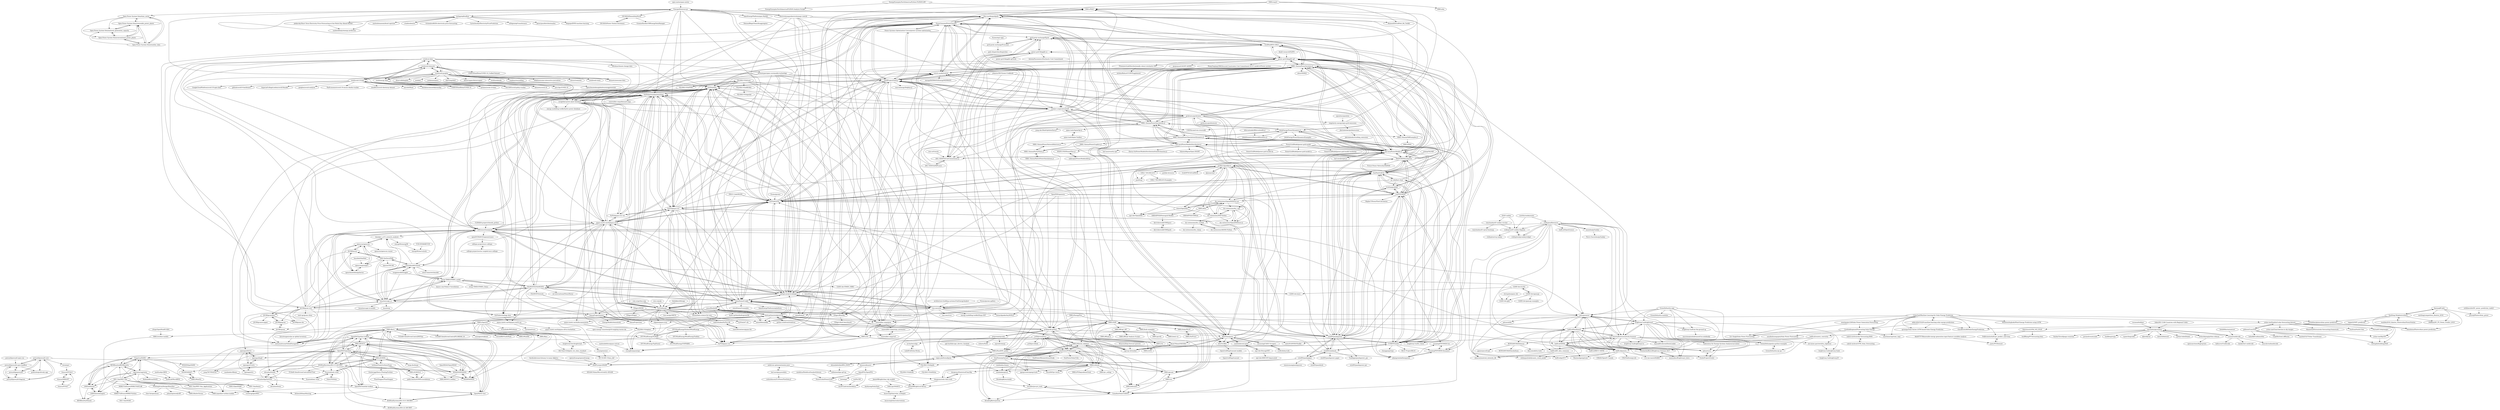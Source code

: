 digraph G {
"EnergyExemplarNorthAmerica/Python-PLEXOS-API" -> "EnergyExemplarNorthAmerica/PLEXOS-Analysis-Scripts"
"EnergyExemplarNorthAmerica/Python-PLEXOS-API" -> "NREL/PRAS"
"openscm/openscm" -> "openscm/pymagicc"
"openscm/openscm" -> "openclimatedata/pyhector"
"openscm/openscm" -> "JGCRI/hector"
"openscm/openscm" -> "iiasa/ipcc_sr15_scenario_analysis"
"openscm/openscm" -> "openscm/openscm-runner"
"owid/owid-datasets" -> "owid/owid-grapher"
"owid/owid-datasets" -> "owid/covid-19-data"
"owid/owid-datasets" -> "owid/energy-data"
"owid/owid-datasets" -> "owid/owid-static"
"owid/owid-datasets" -> "owid/co2-data"
"owid/owid-datasets" -> "datasets/awesome-data" ["e"=1]
"owid/owid-datasets" -> "CSSEGISandData/COVID-19_Unified-Dataset" ["e"=1]
"sandialabs/Albany" -> "Exawind/amr-wind" ["e"=1]
"wri/global-power-plant-database" -> "PyPSA/powerplantmatching"
"wri/global-power-plant-database" -> "catalyst-cooperative/pudl"
"wri/global-power-plant-database" -> "PyPSA/atlite"
"wri/global-power-plant-database" -> "IAMconsortium/pyam"
"wri/global-power-plant-database" -> "PowerGenome/PowerGenome"
"wri/global-power-plant-database" -> "switch-model/switch"
"wri/global-power-plant-database" -> "renewables-ninja/gsee"
"wri/global-power-plant-database" -> "calliope-project/calliope"
"wri/global-power-plant-database" -> "energy-modelling-toolkit/hydro-power-database"
"wri/global-power-plant-database" -> "etsap-TIMES/TIMES_model"
"wri/global-power-plant-database" -> "blue-marble/gridpath"
"wri/global-power-plant-database" -> "pypsa-meets-earth/pypsa-earth"
"wri/global-power-plant-database" -> "niclasmattsson/GlobalEnergyGIS"
"wri/global-power-plant-database" -> "TemoaProject/temoa"
"wri/global-power-plant-database" -> "EIAgov/NEMS"
"polca/premise" -> "brightway-lca/brightway2"
"polca/premise" -> "polca/wurst"
"polca/premise" -> "brightway-lca/bw_timex"
"polca/premise" -> "IndEcol/Dashboard"
"polca/premise" -> "LCA-ActivityBrowser/activity-browser"
"polca/premise" -> "PoutineAndRosti/Brightway-Seminar-2017"
"polca/premise" -> "polca/unfold"
"polca/premise" -> "IndEcol/ODYM"
"JuliaEnergy/PowerDynamics.jl" -> "NREL-Sienna/PowerSimulationsDynamics.jl"
"JuliaEnergy/PowerDynamics.jl" -> "NREL-Sienna/PowerSystems.jl"
"JuliaEnergy/PowerDynamics.jl" -> "NREL-Sienna/PowerSimulations.jl"
"JuliaEnergy/PowerDynamics.jl" -> "lanl-ansi/PowerModelsDistribution.jl"
"JuliaEnergy/PowerDynamics.jl" -> "JuliaDynamics/NetworkDynamics.jl"
"JuliaEnergy/PowerDynamics.jl" -> "lanl-ansi/PowerModels.jl"
"JuliaEnergy/PowerDynamics.jl" -> "NREL-Sienna/OldExamples.jl"
"JuliaEnergy/PowerDynamics.jl" -> "JuliaEnergy/PowerDynamicsExamples"
"CLIMADA-project/climada_python" -> "IAMconsortium/pyam" ["e"=1]
"lukes/ISO-3166-Countries-with-Regional-Codes" -> "pycountry/pycountry" ["e"=1]
"adele-k02/CS229-machine-learning-solar-energy-predictions" -> "ChrisBrown46/SolarEnergyPrediction"
"adele-k02/CS229-machine-learning-solar-energy-predictions" -> "CynthiaKoopman/Forecasting-Solar-Energy"
"adele-k02/CS229-machine-learning-solar-energy-predictions" -> "ColasGael/Machine-Learning-for-Solar-Energy-Prediction"
"adele-k02/CS229-machine-learning-solar-energy-predictions" -> "spratapa/Time-Series-LSTM-based-Solar-Energy-Prediciton"
"ColasGael/Machine-Learning-for-Solar-Energy-Prediction" -> "adele-k02/CS229-machine-learning-solar-energy-predictions"
"ColasGael/Machine-Learning-for-Solar-Energy-Prediction" -> "CynthiaKoopman/Forecasting-Solar-Energy"
"ColasGael/Machine-Learning-for-Solar-Energy-Prediction" -> "anantgupta129/Solar-Power-Generation-Forecasting"
"ColasGael/Machine-Learning-for-Solar-Energy-Prediction" -> "ChrisBrown46/SolarEnergyPrediction"
"ColasGael/Machine-Learning-for-Solar-Energy-Prediction" -> "ShashwatArghode/Wind-Energy-Prediction-using-LSTM"
"ColasGael/Machine-Learning-for-Solar-Energy-Prediction" -> "yuhao-nie/Stanford-solar-forecasting-dataset"
"ColasGael/Machine-Learning-for-Solar-Energy-Prediction" -> "Grv-Singh/Solar-Power-Forecasting"
"ColasGael/Machine-Learning-for-Solar-Energy-Prediction" -> "jschiefner/photovoltaic-power-prediction"
"ColasGael/Machine-Learning-for-Solar-Energy-Prediction" -> "renewables-ninja/gsee"
"ColasGael/Machine-Learning-for-Solar-Energy-Prediction" -> "spratapa/Time-Series-LSTM-based-Solar-Energy-Prediciton"
"ColasGael/Machine-Learning-for-Solar-Energy-Prediction" -> "samchaaa/capstone_repo"
"ColasGael/Machine-Learning-for-Solar-Energy-Prediction" -> "FolkScientistInDL/pv_predict_unet-lstm"
"NREL/EnergyPlus" -> "NREL/SAM" ["e"=1]
"NREL/EnergyPlus" -> "pvlib/pvlib-python" ["e"=1]
"spine-tools/Spine-Toolbox" -> "spine-tools/SpineOpt.jl"
"RAMP-project/RAMP" -> "SESAM-Polimi/MicroGridsPy-SESAM"
"rwl/PyCIM" -> "ALSETLab/cim2modelica" ["e"=1]
"GreenDelta/olca-app" -> "GreenDelta/olca-modules"
"GreenDelta/olca-app" -> "GreenDelta/openlca-python-examples"
"GreenDelta/olca-app" -> "brightway-lca/brightway2"
"GreenDelta/olca-app" -> "LCA-ActivityBrowser/activity-browser"
"GreenDelta/olca-app" -> "brightway-lca/from-the-ground-up"
"GreenDelta/olca-app" -> "polca/premise"
"GreenDelta/olca-app" -> "GreenDelta/olca-ipc.py"
"GreenDelta/olca-app" -> "bkuczenski/lca-tools"
"NREL-Sienna/PowerSystems.jl" -> "NREL-Sienna/PowerSimulations.jl"
"NREL-Sienna/PowerSystems.jl" -> "lanl-ansi/PowerModels.jl"
"NREL-Sienna/PowerSystems.jl" -> "NREL-Sienna/PowerSimulationsDynamics.jl"
"NREL-Sienna/PowerSystems.jl" -> "GridMod/RTS-GMLC"
"NREL-Sienna/PowerSystems.jl" -> "lanl-ansi/PowerModelsDistribution.jl"
"NREL-Sienna/PowerSystems.jl" -> "JuliaEnergy/PowerDynamics.jl"
"NREL-Sienna/PowerSystems.jl" -> "GenXProject/GenX.jl"
"NREL-Sienna/PowerSystems.jl" -> "power-grid-lib/pglib-opf"
"NREL-Sienna/PowerSystems.jl" -> "NREL-Sienna/OldExamples.jl"
"NREL-Sienna/PowerSystems.jl" -> "switch-model/switch"
"NREL-Sienna/PowerSystems.jl" -> "blue-marble/gridpath"
"NREL-Sienna/PowerSystems.jl" -> "ANL-CEEESA/UnitCommitment.jl"
"NREL-Sienna/PowerSystems.jl" -> "SanPen/GridCal"
"NREL-Sienna/PowerSystems.jl" -> "odow/SDDP.jl" ["e"=1]
"NREL-Sienna/PowerSystems.jl" -> "leonardgoeke/AnyMOD.jl"
"ERGO-Code/HiGHS" -> "PyPSA/linopy" ["e"=1]
"ERGO-Code/HiGHS" -> "PyPSA/PyPSA" ["e"=1]
"tomshanley/d3-sankey-circular" -> "ricklupton/d3-sankey-diagram"
"tomshanley/d3-sankey-circular" -> "tomshanley/d3-spiral-heatmap"
"ebranlard/pyDatView" -> "ebranlard/weio"
"ebranlard/pyDatView" -> "ebranlard/welib"
"ebranlard/pyDatView" -> "NREL/openfast-turbine-models"
"ebranlard/pyDatView" -> "NREL/ROSCO"
"ebranlard/pyDatView" -> "OpenFAST/python-toolbox"
"ebranlard/pyDatView" -> "OpenFAST/matlab-toolbox"
"NREL/SOWFA" -> "turbinesFoam/turbinesFoam"
"NREL/SOWFA" -> "NREL/SOWFA-6"
"NREL/SOWFA" -> "pablo-benito/SOWFA-installation"
"NREL/SOWFA" -> "NREL/floris"
"NREL/SOWFA" -> "Exawind/nalu-wind"
"NREL/SOWFA" -> "OpenFAST/openfast"
"NREL/SOWFA" -> "IEAWindSystems/IEA-15-240-RWT"
"NREL/SOWFA" -> "lesgo-jhu/lesgo" ["e"=1]
"jckantor/ND-Pyomo-Cookbook" -> "tum-ens/urbs" ["e"=1]
"jckantor/ND-Pyomo-Cookbook" -> "GenXProject/GenX.jl" ["e"=1]
"jckantor/ND-Pyomo-Cookbook" -> "lanl-ansi/PowerModels.jl" ["e"=1]
"coin-or/python-mip" -> "PyPSA/linopy" ["e"=1]
"e2nIEE/simbench" -> "Tooblippe/pandapower_gui"
"e2nIEE/simbench" -> "e2nIEE/pandapipes"
"e2nIEE/simbench" -> "e2nIEE/pandapower-paper"
"e2nIEE/simbench" -> "openego/ding0"
"e2nIEE/simbench" -> "e2nIEE/pandapower"
"e2nIEE/simbench" -> "CURENT/andes"
"oemof/tespy" -> "oemof/oemof-solph" ["e"=1]
"oemof/tespy" -> "FZJ-IEK3-VSA/hplib" ["e"=1]
"oemof/tespy" -> "oemof/oemof" ["e"=1]
"oemof/tespy" -> "oemof/demandlib" ["e"=1]
"Wizaron/deep-forecast-pytorch" -> "cigroup-ol/windml" ["e"=1]
"calliope-project/calliope" -> "tum-ens/urbs"
"calliope-project/calliope" -> "oemof/oemof-solph"
"calliope-project/calliope" -> "PyPSA/powerplantmatching"
"calliope-project/calliope" -> "PyPSA/atlite"
"calliope-project/calliope" -> "IAMconsortium/pyam"
"calliope-project/calliope" -> "renewables-ninja/gsee"
"calliope-project/calliope" -> "PyPSA/PyPSA"
"calliope-project/calliope" -> "OSeMOSYS/OSeMOSYS"
"calliope-project/calliope" -> "pypsa-meets-earth/pypsa-earth"
"calliope-project/calliope" -> "blue-marble/gridpath"
"calliope-project/calliope" -> "NREL-Sienna/PowerSystems.jl"
"calliope-project/calliope" -> "switch-model/switch"
"calliope-project/calliope" -> "SanPen/GridCal"
"calliope-project/calliope" -> "TemoaProject/temoa"
"calliope-project/calliope" -> "iiasa/message_ix"
"dss-extensions/dss_capi" -> "dss-extensions/OpenDSSDirect.jl"
"dss-extensions/dss_capi" -> "dss-extensions/DSS-Python"
"dss-extensions/dss_capi" -> "dss-extensions/AltDSS-Python"
"dss-extensions/dss_capi" -> "dss-extensions/dss_matlab"
"iiasa/ipcc_sr15_scenario_analysis" -> "openscm/openscm"
"iiasa/ipcc_sr15_scenario_analysis" -> "energyRt/energyRt"
"NREL/floris" -> "NREL/SOWFA"
"NREL/floris" -> "WISDEM/WISDEM"
"NREL/floris" -> "DTUWindEnergy/PyWake"
"NREL/floris" -> "NREL/WindSE"
"NREL/floris" -> "OpenFAST/openfast"
"NREL/floris" -> "IEAWindSystems/IEA-15-240-RWT"
"NREL/floris" -> "TUDelft-DataDrivenControl/WFSim"
"NREL/floris" -> "NREL/flasc"
"NREL/floris" -> "TUDelft-DataDrivenControl/FLORISSE_M"
"NREL/floris" -> "NREL/OpenOA"
"NREL/floris" -> "soanagno/wakenet"
"NREL/floris" -> "WISDEM/WEIS"
"NREL/floris" -> "OrstedRD/TurbOPark"
"NREL/floris" -> "OpenFAST/python-toolbox"
"NREL/floris" -> "NREL/turbine-models"
"WattTime/pyiso" -> "PowerGenome/PowerGenome"
"WattTime/pyiso" -> "gridstatus/gridstatus"
"WattTime/pyiso" -> "emunsing/CAISO-Scrapers"
"WattTime/pyiso" -> "RyanCMann/OSESMO"
"WattTime/pyiso" -> "catalyst-cooperative/pudl"
"WattTime/pyiso" -> "cigroup-ol/windml"
"WattTime/pyiso" -> "sandialabs/snl-quest"
"WattTime/pyiso" -> "blue-marble/gridpath"
"WattTime/pyiso" -> "bdw/GridKit"
"WattTime/pyiso" -> "NREL/pysam"
"WattTime/pyiso" -> "switch-model/switch"
"WattTime/pyiso" -> "NREL/SAM"
"WattTime/pyiso" -> "m4rz910/NYISOToolkit"
"FZJ-IEK3-VSA/FINE" -> "FZJ-IEK3-VSA/tsam"
"FZJ-IEK3-VSA/FINE" -> "FZJ-IEK3-VSA/glaes"
"facebookresearch/many-to-many-dijkstra" -> "RAMP-project/RAMP" ["e"=1]
"cigroup-ol/windml" -> "RyanCMann/OSESMO"
"cigroup-ol/windml" -> "PowerGenome/PowerGenome"
"cigroup-ol/windml" -> "WattTime/pyiso"
"cigroup-ol/windml" -> "wind-python/windpowerlib"
"iiasa/message_ix" -> "remindmodel/remind"
"iiasa/message_ix" -> "IAMconsortium/pyam"
"iiasa/message_ix" -> "OSeMOSYS/OSeMOSYS"
"iiasa/message_ix" -> "etsap-TIMES/TIMES_model"
"iiasa/message_ix" -> "iiasa/ipcc_sr15_scenario_analysis"
"iiasa/message_ix" -> "iiasa/ixmp"
"iiasa/message_ix" -> "iiasa/message-ix-models"
"iiasa/message_ix" -> "OMS-NetZero/FAIR"
"iiasa/message_ix" -> "JGCRI/gcam-core"
"magpiemodel/magpie" -> "remindmodel/remind"
"magpiemodel/magpie" -> "etsap-TIMES/TIMES_model"
"magpiemodel/magpie" -> "iiasa/message_ix"
"spine-tools/SpineOpt.jl" -> "spine-tools/Spine-Toolbox"
"JiaxiangBU/phv" -> "006Rain/DC_PV_Power_Predict_2018"
"JiaxiangBU/phv" -> "jsnuwjl/Photovoltaic_power"
"JiaxiangBU/phv" -> "XunDong-Shi/photovoltaics"
"JiaxiangBU/phv" -> "eastlong/competition_diantou_2018"
"JiaxiangBU/phv" -> "shizizhixin/Photovoltaic-power-prediction"
"jschiefner/photovoltaic-power-prediction" -> "shizizhixin/Photovoltaic-power-prediction"
"jschiefner/photovoltaic-power-prediction" -> "ChrisBrown46/SolarEnergyPrediction"
"FZJ-IEK3-VSA/glaes" -> "ricnogfer/pypsatopo"
"dazhiyang/SolarData" -> "AssessingSolar/solar_multiplot"
"frivollier/pvsyst_tools" -> "BreakingBytes/pvfree"
"frivollier/pvsyst_tools" -> "CanadianSolar/CASSYS"
"sakshi-mishra/LSTM_Solar_Forecasting" -> "sakshi-mishra/solar-forecasting-RNN"
"TSummersLab/Distributionally-robust-stochastic-OPF" -> "mlubin/RobustCCOPFSupplement"
"RyanCMann/OSESMO" -> "cigroup-ol/windml"
"NREL-Sienna/PowerSimulations.jl" -> "NREL-Sienna/PowerSystems.jl"
"NREL-Sienna/PowerSimulations.jl" -> "NREL-Sienna/PowerSimulationsDynamics.jl"
"NREL-Sienna/PowerSimulations.jl" -> "lanl-ansi/PowerModels.jl"
"NREL-Sienna/PowerSimulations.jl" -> "JuliaEnergy/PowerDynamics.jl"
"NREL-Sienna/PowerSimulations.jl" -> "GridMod/RTS-GMLC"
"NREL-Sienna/PowerSimulations.jl" -> "GenXProject/GenX.jl"
"NREL-Sienna/PowerSimulations.jl" -> "lanl-ansi/PowerModelsDistribution.jl"
"NREL-Sienna/PowerSimulations.jl" -> "jump-dev/MathOptInterface.jl" ["e"=1]
"NREL-Sienna/PowerSimulations.jl" -> "PowerGenome/PowerGenome"
"NREL-Sienna/PowerSimulations.jl" -> "ANL-CEEESA/UnitCommitment.jl"
"NREL-Sienna/PowerSimulations.jl" -> "spine-tools/SpineOpt.jl"
"lanl-ansi/PowerModelsDistribution.jl" -> "lanl-ansi/PowerModels.jl"
"lanl-ansi/PowerModelsDistribution.jl" -> "dss-extensions/OpenDSSDirect.jl"
"lanl-ansi/PowerModelsDistribution.jl" -> "Electa-Git/PowerModelsDistributionStateEstimation.jl"
"lanl-ansi/PowerModelsDistribution.jl" -> "ValentinRigoni/Open-DSOPF"
"lanl-ansi/PowerModelsDistribution.jl" -> "NREL-Sienna/PowerSystems.jl"
"lanl-ansi/PowerModelsDistribution.jl" -> "lanl-ansi/rosetta-opf"
"lanl-ansi/PowerModelsDistribution.jl" -> "NREL-Sienna/PowerSimulationsDynamics.jl"
"lanl-ansi/PowerModelsDistribution.jl" -> "WISPO-POP/PowerPlots.jl"
"lanl-ansi/PowerModelsDistribution.jl" -> "JuliaEnergy/PowerDynamics.jl"
"CynthiaKoopman/Forecasting-Solar-Energy" -> "saradindusengupta/Solar-Power-Forecasting"
"CynthiaKoopman/Forecasting-Solar-Energy" -> "samchaaa/capstone_repo"
"CynthiaKoopman/Forecasting-Solar-Energy" -> "Grv-Singh/Solar-Power-Forecasting"
"CynthiaKoopman/Forecasting-Solar-Energy" -> "sakshi-mishra/solar-forecasting-RNN"
"IndEcol/ODYM" -> "IndEcol/Dashboard"
"IndEcol/ODYM" -> "IndEcol/RECC-ODYM"
"IndEcol/ODYM" -> "nheeren/material_intensity_db"
"IndEcol/ODYM" -> "IndEcol/IE_data_commons"
"IndEcol/ODYM" -> "stefanpauliuk/dynamic_stock_model"
"IndEcol/ODYM" -> "IndEcol/pymrio"
"IndEcol/ODYM" -> "LCA-ActivityBrowser/activity-browser"
"NREL/bifacial_radiance" -> "SunPower/PVMismatch"
"NREL/bifacial_radiance" -> "NREL/bifacialvf"
"NREL/bifacial_radiance" -> "SunPower/pvfactors"
"NREL/bifacial_radiance" -> "NREL/rdtools"
"NREL/bifacial_radiance" -> "frivollier/pvsyst_tools"
"NREL/bifacial_radiance" -> "CanadianSolar/CASSYS"
"NREL/bifacial_radiance" -> "pvlib/pvanalytics"
"NREL/bifacialvf" -> "CanadianSolar/CASSYS"
"Exawind/nalu-wind" -> "Exawind/amr-wind"
"Exawind/nalu-wind" -> "NaluCFD/Nalu" ["e"=1]
"Exawind/nalu-wind" -> "NREL/SOWFA"
"dynawo/dynawo" -> "PowerGrids/PowerGrids"
"dynawo/dynawo" -> "sogno-platform/dpsim"
"dynawo/dynawo" -> "OpenIPSL/OpenIPSL"
"bifurcationkit/BifurcationKit.jl" -> "JuliaDynamics/NetworkDynamics.jl" ["e"=1]
"powsybl/powsybl-open-rao" -> "powsybl/powsybl-open-loadflow"
"PyPSA/pypsa-eur" -> "PyPSA/PyPSA"
"PyPSA/pypsa-eur" -> "pypsa-meets-earth/pypsa-earth"
"PyPSA/pypsa-eur" -> "PyPSA/atlite"
"PyPSA/pypsa-eur" -> "PyPSA/pypsa-eur-sec"
"PyPSA/pypsa-eur" -> "PyPSA/powerplantmatching"
"PyPSA/pypsa-eur" -> "PyPSA/linopy"
"PyPSA/pypsa-eur" -> "PyPSA/technology-data"
"PyPSA/pypsa-eur" -> "PyPSA/pypsa-usa"
"PyPSA/pypsa-eur" -> "e2nIEE/pandapower"
"PyPSA/pypsa-eur" -> "calliope-project/calliope"
"PyPSA/pypsa-eur" -> "bdw/GridKit"
"PyPSA/pypsa-eur" -> "oemof/oemof-solph"
"PyPSA/pypsa-eur" -> "lanl-ansi/PowerModels.jl"
"PyPSA/pypsa-eur" -> "switch-model/switch"
"PyPSA/pypsa-eur" -> "GenXProject/GenX.jl"
"grid-parity-exchange/Egret" -> "power-grid-lib/pglib-uc"
"grid-parity-exchange/Egret" -> "grid-parity-exchange/Prescient"
"grid-parity-exchange/Egret" -> "GridMod/RTS-GMLC"
"grid-parity-exchange/Egret" -> "power-grid-lib/pglib-opf"
"grid-parity-exchange/Egret" -> "ANL-CEEESA/UnitCommitment.jl"
"ebranlard/welib" -> "NREL/ROSCO"
"ebranlard/welib" -> "ebranlard/weio"
"ebranlard/welib" -> "ebranlard/pyDatView"
"BEMRosetta/BEMRosetta" -> "YingyiLiu/HAMS"
"BEMRosetta/BEMRosetta" -> "LHEEA/Nemoh"
"BEMRosetta/BEMRosetta" -> "LHEEA/meshmagick"
"BEMRosetta/BEMRosetta" -> "capytaine/capytaine"
"BEMRosetta/BEMRosetta" -> "WEC-Sim/bemio"
"BEMRosetta/BEMRosetta" -> "BEMRosetta/Nemoh"
"IAMconsortium/pyam" -> "iiasa/message_ix"
"IAMconsortium/pyam" -> "iiasa/ipcc_sr15_scenario_analysis"
"IAMconsortium/pyam" -> "remindmodel/remind"
"IAMconsortium/pyam" -> "PyPSA/atlite"
"IAMconsortium/pyam" -> "calliope-project/calliope"
"IAMconsortium/pyam" -> "OSeMOSYS/OSeMOSYS"
"IAMconsortium/pyam" -> "PyPSA/powerplantmatching"
"IAMconsortium/pyam" -> "openENTRANCE/openentrance"
"IAMconsortium/pyam" -> "oemof/oemof-solph"
"IAMconsortium/pyam" -> "IndEcol/Dashboard"
"IAMconsortium/pyam" -> "polca/premise"
"IAMconsortium/pyam" -> "pypsa-meets-earth/pypsa-earth"
"IAMconsortium/pyam" -> "JGCRI/gcam-core"
"IAMconsortium/pyam" -> "etsap-TIMES/TIMES_model"
"IAMconsortium/pyam" -> "niclasmattsson/GlobalEnergyGIS"
"GreenDelta/olca-ipc.py" -> "GreenDelta/openlca-python-examples"
"LHEEA/Nemoh" -> "LHEEA/meshmagick"
"LHEEA/Nemoh" -> "BEMRosetta/BEMRosetta"
"LHEEA/Nemoh" -> "BEMRosetta/Nemoh"
"LHEEA/Nemoh" -> "YingyiLiu/HAMS"
"brightwind-dev/brightwind" -> "IEA-Task-43/digital_wra_data_standard"
"capytaine/capytaine" -> "BEMRosetta/BEMRosetta"
"capytaine/capytaine" -> "YingyiLiu/HAMS"
"capytaine/capytaine" -> "LHEEA/meshmagick"
"capytaine/capytaine" -> "LHEEA/Nemoh"
"capytaine/capytaine" -> "WEC-Sim/WEC-Sim"
"capytaine/capytaine" -> "mathLab/WaveBEM"
"capytaine/capytaine" -> "WEC-Sim/bemio"
"capytaine/capytaine" -> "RubendeBruin/DAVE"
"sakshi-mishra/solar-forecasting-RNN" -> "sakshi-mishra/LSTM_Solar_Forecasting"
"sakshi-mishra/solar-forecasting-RNN" -> "CynthiaKoopman/Forecasting-Solar-Energy"
"OSUKED/ElexonDataPortal" -> "OSUKED/Power-Station-Dictionary"
"OSUKED/ElexonDataPortal" -> "GraemeHawker/GBEnergyDataManager"
"PowerGenome/PowerGenome" -> "GenXProject/GenX.jl"
"PowerGenome/PowerGenome" -> "catalyst-cooperative/pudl"
"PowerGenome/PowerGenome" -> "switch-model/switch"
"PowerGenome/PowerGenome" -> "WattTime/pyiso"
"PowerGenome/PowerGenome" -> "blue-marble/gridpath"
"PowerGenome/PowerGenome" -> "cigroup-ol/windml"
"PowerGenome/PowerGenome" -> "TemoaProject/oeo"
"PowerGenome/PowerGenome" -> "renewables-ninja/gsee"
"PowerGenome/PowerGenome" -> "RyanCMann/OSESMO"
"PowerGenome/PowerGenome" -> "PyPSA/atlite"
"PowerGenome/PowerGenome" -> "NREL/PRAS"
"PowerGenome/PowerGenome" -> "gridstatus/gridstatus"
"PowerGenome/PowerGenome" -> "Power-Systems-Optimization-Course/power-systems-optimization"
"PowerGenome/PowerGenome" -> "NREL-Sienna/PowerSimulations.jl"
"PowerGenome/PowerGenome" -> "niclasmattsson/GlobalEnergyGIS"
"pablo-benito/SOWFA-installation" -> "NREL/SOWFA-6"
"NREL/REopt_API" -> "NREL/REopt-Analysis-Scripts"
"NREL/REopt_API" -> "NREL/REopt.jl"
"PyPSA/pypsa-eur-sec" -> "PyPSA/powerplantmatching"
"PyPSA/pypsa-eur-sec" -> "PyPSA/atlite"
"PyPSA/pypsa-eur-sec" -> "pypsa-meets-earth/pypsa-earth"
"PyPSA/pypsa-eur-sec" -> "PyPSA/pypsa-eur"
"DTUWindEnergy/PyWake" -> "DTUWindEnergy/Python4WindEnergy"
"DTUWindEnergy/PyWake" -> "DTUWindEnergy/TOPFARM"
"DTUWindEnergy/PyWake" -> "DTUWindEnergy/TopFarm2"
"DTUWindEnergy/PyWake" -> "brightwind-dev/brightwind"
"SunPower/pvfactors" -> "SunPower/PVMismatch"
"SunPower/pvfactors" -> "NREL/bifacial_radiance"
"SunPower/pvfactors" -> "pvlib/pvanalytics"
"SunPower/pvfactors" -> "BreakingBytes/pvfree"
"SunPower/pvfactors" -> "openpvtools/openpvtools"
"SunPower/pvfactors" -> "NREL/pysam"
"SunPower/pvfactors" -> "NREL/rdtools"
"SunPower/pvfactors" -> "CanadianSolar/CASSYS"
"SunPower/pvfactors" -> "frivollier/pvsyst_tools"
"sandialabs/snl-quest" -> "epri-dev/StorageVET"
"sandialabs/snl-quest" -> "WattTime/pyiso"
"wanlida/2018_diantou_PhotovoltaicPowerStation" -> "XunDong-Shi/photovoltaics"
"Laboratory-for-Energy-Systems-Analysis/carculator" -> "OcelotProject/Ocelot"
"Laboratory-for-Energy-Systems-Analysis/carculator" -> "polca/wurst"
"DTUWindEnergy/Python4WindEnergy" -> "DTUWindEnergy/PyWake"
"DTUWindEnergy/Python4WindEnergy" -> "DTUWindEnergy/WindEnergyToolbox"
"DTUWindEnergy/Python4WindEnergy" -> "DTUWindEnergy/TOPFARM"
"NREL/SOWFA-6" -> "pablo-benito/SOWFA-installation"
"dss-extensions/DSS-Python" -> "dss-extensions/dss_capi"
"dss-extensions/DSS-Python" -> "dss-extensions/OpenDSSDirect.py"
"dss-extensions/DSS-Python" -> "dss-extensions/OpenDSSDirect.jl"
"dss-extensions/DSS-Python" -> "dss-extensions/dss_matlab"
"NREL/pysam" -> "NREL/SAM"
"NREL/pysam" -> "NREL/ssc"
"NREL/pysam" -> "SunPower/pvfactors"
"NREL/pysam" -> "SunPower/PVMismatch"
"NREL/pysam" -> "CanadianSolar/CASSYS"
"NREL/PRAS" -> "blue-marble/gridpath"
"NREL/PRAS" -> "NREL-Sienna/OldExamples.jl"
"JamieMBright/clear-sky-models" -> "JamieMBright/csd-library"
"JamieMBright/clear-sky-models" -> "NREL/pySMARTS"
"energy-modelling-toolkit/hydro-power-database" -> "PyPSA/powerplantmatching"
"yyhhlancelot/DC_power_prediction_rank21" -> "jsnuwjl/Photovoltaic_power"
"IEAWindSystems/IEA-10.0-198-RWT" -> "OpenFAST/r-test"
"IEAWindSystems/IEA-10.0-198-RWT" -> "IEAWindSystems/IEA-22-280-RWT"
"powsybl/powsybl-core" -> "powsybl/pypowsybl"
"powsybl/powsybl-core" -> "powsybl/powsybl-open-loadflow"
"powsybl/powsybl-core" -> "powsybl/powsybl-diagram"
"powsybl/powsybl-core" -> "itesla/ipst"
"powsybl/powsybl-core" -> "gridsuite/gridstudy-app"
"powsybl/powsybl-core" -> "dynawo/dynawo"
"dss-extensions/dss_matlab" -> "dss-extensions/dss_sharp"
"dss-extensions/dss_matlab" -> "dss-extensions/AltDSS-Python"
"hilariouss/LSTM_VST_PVGF" -> "FolkScientistInDL/pv_predict_unet-lstm"
"hilariouss/LSTM_VST_PVGF" -> "AceBBang/PV-forecasting-data"
"lanl-ansi/grg-pssedata" -> "anderson-optimization/em-psse"
"lanl-ansi/grg-pssedata" -> "nickrobinson251/PowerFlowData.jl"
"NREL/REopt-Analysis-Scripts" -> "NREL/REopt_API"
"openpvtools/openpvtools" -> "SunPower/PVMismatch"
"slacgismo/solar-data-tools" -> "slacgismo/StatisticalClearSky"
"slacgismo/solar-data-tools" -> "NREL/rdtools"
"slacgismo/solar-data-tools" -> "JamieMBright/csd-library"
"NREL/ditto" -> "GRIDAPPSD/Powergrid-Models"
"NREL/ditto" -> "dss-extensions/OpenDSSDirect.py"
"NREL/ditto" -> "GRIDAPPSD/CIMHub"
"NREL-Sienna/OldExamples.jl" -> "NREL/PIDG"
"coryjog/anemoi" -> "IEC-61400-15/eya_def"
"slacgismo/StatisticalClearSky" -> "slacgismo/solar-data-tools"
"slacgismo/StatisticalClearSky" -> "JamieMBright/csd-library"
"JamieMBright/csd-library" -> "AssessingSolar/solar_multiplot"
"calliope-project/euro-calliope" -> "calliope-project/sector-coupled-euro-calliope"
"anderson-optimization/em-psse" -> "lanl-ansi/grg-pssedata"
"anderson-optimization/em-psse" -> "mbheinen/bpa-ipf-tsp"
"cwBerkeley/code" -> "emunsing/CAISO-Scrapers"
"adamgreenhall/minpower" -> "susantoj/PYPOWER-Dynamics"
"adamgreenhall/minpower" -> "susantoj/PYPOWER-Gui"
"IndEcol/IE_data_commons" -> "stefanpauliuk/dynamic_stock_model"
"IndEcol/IE_data_commons" -> "nheeren/material_intensity_db"
"vacanza/holidays" -> "pycountry/pycountry" ["e"=1]
"owid/covid-19-data" -> "CSSEGISandData/COVID-19" ["e"=1]
"owid/covid-19-data" -> "nytimes/covid-19-data" ["e"=1]
"owid/covid-19-data" -> "owid/owid-datasets"
"owid/covid-19-data" -> "OxCGRT/covid-policy-tracker" ["e"=1]
"owid/covid-19-data" -> "datasets/covid-19" ["e"=1]
"owid/covid-19-data" -> "owid/owid-grapher"
"owid/covid-19-data" -> "pcm-dpc/COVID-19" ["e"=1]
"owid/covid-19-data" -> "GoogleCloudPlatform/covid-19-open-data" ["e"=1]
"owid/covid-19-data" -> "github/covid19-dashboard" ["e"=1]
"owid/covid-19-data" -> "ImperialCollegeLondon/covid19model" ["e"=1]
"owid/covid-19-data" -> "qeeqbox/social-analyzer" ["e"=1]
"owid/covid-19-data" -> "TheEconomist/covid-19-excess-deaths-tracker" ["e"=1]
"owid/covid-19-data" -> "ieee8023/covid-chestxray-dataset" ["e"=1]
"owid/covid-19-data" -> "mxrch/GHunt" ["e"=1]
"owid/covid-19-data" -> "rfordatascience/tidytuesday" ["e"=1]
"CSSEGISandData/COVID-19" -> "owid/covid-19-data" ["e"=1]
"nytimes/covid-19-data" -> "owid/covid-19-data" ["e"=1]
"JGCRI/hector" -> "openscm/openscm"
"JGCRI/hector" -> "openclimatedata/pyhector"
"JGCRI/hector" -> "JGCRI/gcamdata"
"JGCRI/hector" -> "OMS-NetZero/FAIR"
"etsap-TIMES/TIMES_model" -> "kanors-emr/Veda2.0-Installation"
"etsap-TIMES/TIMES_model" -> "OSeMOSYS/OSeMOSYS"
"etsap-TIMES/TIMES_model" -> "remindmodel/remind"
"etsap-TIMES/TIMES_model" -> "iiasa/message_ix"
"etsap-TIMES/TIMES_model" -> "etsap-TIMES/TIMES_Demo"
"etsap-TIMES/TIMES_model" -> "GAMS-dev/TIMES_MIRO"
"etsap-TIMES/TIMES_model" -> "TemoaProject/temoa"
"brightway-lca/brightway2" -> "polca/premise"
"brightway-lca/brightway2" -> "LCA-ActivityBrowser/activity-browser"
"brightway-lca/brightway2" -> "brightway-lca/from-the-ground-up"
"brightway-lca/brightway2" -> "maximikos/Brightway2_Intro"
"brightway-lca/brightway2" -> "PoutineAndRosti/Brightway-Seminar-2017"
"brightway-lca/brightway2" -> "brightway-lca/brightway2-io"
"brightway-lca/brightway2" -> "polca/wurst"
"brightway-lca/brightway2" -> "oie-mines-paristech/lca_algebraic"
"brightway-lca/brightway2" -> "IndEcol/Dashboard"
"brightway-lca/brightway2" -> "brightway-lca/brightway-book"
"brightway-lca/brightway2" -> "haasad/EcoInventDownLoader"
"avian2/unidecode" -> "miurahr/unihandecode"
"avian2/unidecode" -> "takluyver/Unidecode"
"avian2/unidecode" -> "pycountry/pycountry"
"avian2/unidecode" -> "kmike/text-unidecode"
"TemoaProject/oeo" -> "TemoaProject/temoa"
"TemoaProject/temoa" -> "TemoaProject/oeo"
"TemoaProject/temoa" -> "EnergyModels/temoatools"
"Grid2op/grid2op" -> "e2nIEE/pandapower" ["e"=1]
"Grid2op/grid2op" -> "rwl/PYPOWER" ["e"=1]
"Grid2op/grid2op" -> "power-grid-lib/pglib-opf" ["e"=1]
"OxCGRT/covid-policy-tracker" -> "owid/covid-19-data" ["e"=1]
"pycountry/pycountry" -> "IndEcol/country_converter"
"pycountry/pycountry" -> "arthurdejong/python-stdnum"
"pycountry/pycountry" -> "porimol/countryinfo"
"pycountry/pycountry" -> "avian2/unidecode"
"pycountry/pycountry" -> "lundberg/respx" ["e"=1]
"pycountry/pycountry" -> "rspeer/langcodes"
"pycountry/pycountry" -> "djlint/djLint" ["e"=1]
"pycountry/pycountry" -> "dateutil/dateutil" ["e"=1]
"pycountry/pycountry" -> "python-babel/babel" ["e"=1]
"pycountry/pycountry" -> "SmileyChris/django-countries" ["e"=1]
"pingswept/pysolar" -> "pvlib/pvlib-python"
"pingswept/pysolar" -> "nrcharles/solpy"
"pingswept/pysolar" -> "aqreed/solarpy"
"pingswept/pysolar" -> "robintw/Py6S" ["e"=1]
"IndEcol/pymrio" -> "it-is-me-mario/MARIO"
"IndEcol/pymrio" -> "IndEcol/ODYM"
"IndEcol/pymrio" -> "MaximeAgez/pylcaio"
"IndEcol/pymrio" -> "IndEcol/Dashboard"
"IndEcol/pymrio" -> "LCA-ActivityBrowser/activity-browser"
"IndEcol/pymrio" -> "IndEcol/pySUT"
"IndEcol/pymrio" -> "CMLPlatform/pycirk"
"IndEcol/pymrio" -> "polca/premise"
"IndEcol/pymrio" -> "iiasa/message_ix"
"IndEcol/pymrio" -> "CIRAIG/OpenIO-Canada"
"maximikos/Brightway2_Intro" -> "PoutineAndRosti/Brightway-Seminar-2017"
"protontypes/open-sustainable-technology" -> "PyPSA/PyPSA" ["e"=1]
"protontypes/open-sustainable-technology" -> "calliope-project/calliope" ["e"=1]
"protontypes/open-sustainable-technology" -> "pvlib/pvlib-python" ["e"=1]
"protontypes/open-sustainable-technology" -> "PyPSA/atlite" ["e"=1]
"protontypes/open-sustainable-technology" -> "pypsa-meets-earth/pypsa-earth" ["e"=1]
"protontypes/open-sustainable-technology" -> "oemof/oemof-solph" ["e"=1]
"protontypes/open-sustainable-technology" -> "IAMconsortium/pyam" ["e"=1]
"protontypes/open-sustainable-technology" -> "catalyst-cooperative/pudl" ["e"=1]
"protontypes/open-sustainable-technology" -> "GenXProject/GenX.jl" ["e"=1]
"datasets/covid-19" -> "owid/covid-19-data" ["e"=1]
"FZJ-IEK3-VSA/RESKit" -> "FZJ-IEK3-VSA/geokit"
"upb-lea/Inkscape_electric_Symbols" -> "NREL/ParaEMT_public" ["e"=1]
"FloatingArrayDesign/MoorDyn" -> "chen-lin/openmoor"
"FloatingArrayDesign/MoorDyn" -> "johannep/moodyAPI"
"FloatingArrayDesign/MoorDyn" -> "hfchen20/foamMooring"
"FloatingArrayDesign/MoorDyn" -> "NREL/HydroChrono"
"rwl/PYPOWER" -> "SanPen/GridCal"
"rwl/PYPOWER" -> "e2nIEE/pandapower"
"rwl/PYPOWER" -> "MATPOWER/matpower"
"rwl/PYPOWER" -> "susantoj/PYPOWER-Dynamics"
"rwl/PYPOWER" -> "power-grid-lib/pglib-opf"
"rwl/PYPOWER" -> "lanl-ansi/PowerModels.jl"
"rwl/PYPOWER" -> "PyPSA/PyPSA"
"rwl/PYPOWER" -> "CURENT/andes"
"rwl/PYPOWER" -> "Grid2op/grid2op" ["e"=1]
"rwl/PYPOWER" -> "susantoj/PYPOWER-Gui"
"rwl/PYPOWER" -> "gridlab-d/gridlab-d"
"rwl/PYPOWER" -> "adamgreenhall/minpower"
"rwl/PYPOWER" -> "Maples7/PowerFlowCalculation"
"rwl/PYPOWER" -> "NREL-Sienna/PowerSystems.jl"
"rwl/PYPOWER" -> "dss-extensions/OpenDSSDirect.py"
"OpenFAST/python-toolbox" -> "OpenFAST/matlab-toolbox"
"OpenFAST/python-toolbox" -> "OpenFAST/r-test"
"OpenFAST/python-toolbox" -> "NREL/openfast-turbine-models"
"OpenFAST/python-toolbox" -> "NREL/ROSCO"
"OpenFAST/python-toolbox" -> "IEAWindSystems/IEA-15-240-RWT"
"jeslago/epftoolbox" -> "cchallu/nbeatsx" ["e"=1]
"jeslago/epftoolbox" -> "piekarsky/Short-Term-Electricity-Price-Forecasting-at-the-Polish-Day-Ahead-Market"
"jeslago/epftoolbox" -> "sandeshbhatjr/energy-prediction"
"jeslago/epftoolbox" -> "Octiembre80/DA-electricity-price-forecasting"
"jeslago/epftoolbox" -> "Carterbouley/ElectricityPricePrediction"
"jeslago/epftoolbox" -> "osllogon/epf-transformers"
"jeslago/epftoolbox" -> "gmarcjasz/distributionalnn"
"jeslago/epftoolbox" -> "ekapope/EPEX-machine-learning"
"jeslago/epftoolbox" -> "matteobonanomi/dsnd-capstone"
"jeslago/epftoolbox" -> "EnergieID/entsoe-py"
"pcm-dpc/COVID-19" -> "owid/covid-19-data" ["e"=1]
"owid/co2-data" -> "owid/energy-data"
"owid/co2-data" -> "owid/owid-datasets"
"owid/co2-data" -> "KKulma/climate-change-data" ["e"=1]
"owid/co2-data" -> "owid/owid-grapher"
"owid/co2-data" -> "polca/premise"
"owid/co2-data" -> "wri/global-power-plant-database"
"owid/co2-data" -> "protontypes/open-sustainable-technology" ["e"=1]
"owid/co2-data" -> "remindmodel/remind"
"owid/co2-data" -> "IAMconsortium/pyam"
"owid/co2-data" -> "iiasa/message_ix"
"owid/co2-data" -> "JGCRI/gcam-core"
"owid/co2-data" -> "PyPSA/atlite"
"ANL-CEEESA/MIPLearn" -> "ANL-CEEESA/UnitCommitment.jl" ["e"=1]
"ANL-CEEESA/MIPLearn" -> "grid-parity-exchange/Egret" ["e"=1]
"ANL-CEEESA/MIPLearn" -> "power-grid-lib/pglib-uc" ["e"=1]
"remindmodel/remind" -> "iiasa/message_ix"
"remindmodel/remind" -> "witch-team/witchmodel"
"remindmodel/remind" -> "etsap-TIMES/TIMES_model"
"remindmodel/remind" -> "IAMconsortium/pyam"
"remindmodel/remind" -> "OMS-NetZero/FAIR"
"remindmodel/remind" -> "magpiemodel/magpie"
"remindmodel/remind" -> "polca/premise"
"remindmodel/remind" -> "iiasa/ipcc_sr15_scenario_analysis"
"oie-mines-paristech/lca_algebraic" -> "brightway-lca/brightway-book"
"IEA-Task-43/digital_wra_data_standard" -> "brightwind-dev/brightwind"
"IEA-Task-43/digital_wra_data_standard" -> "IEC-61400-15/eya_def"
"PowerGrids/PowerGrids" -> "ALSETLab/cim2modelica"
"NREL-Sienna/PowerSimulationsDynamics.jl" -> "NREL-Sienna/PowerSimulations.jl"
"NREL-Sienna/PowerSimulationsDynamics.jl" -> "NREL-Sienna/PowerSystems.jl"
"NREL-Sienna/PowerSimulationsDynamics.jl" -> "JuliaEnergy/PowerDynamics.jl"
"NREL-Sienna/PowerSimulationsDynamics.jl" -> "lanl-ansi/PowerModels.jl"
"NREL-Sienna/PowerSimulationsDynamics.jl" -> "lanl-ansi/PowerModelsDistribution.jl"
"NREL-Sienna/PowerSimulationsDynamics.jl" -> "NREL-Sienna/PowerGraphics.jl"
"NREL-Sienna/PowerSimulationsDynamics.jl" -> "NREL-Sienna/PowerFlows.jl"
"NREL-Sienna/PowerSimulationsDynamics.jl" -> "NREL-Sienna/PowerNetworkMatrices.jl"
"NREL-Sienna/PowerSimulationsDynamics.jl" -> "CURENT/andes"
"NREL-Sienna/PowerSimulationsDynamics.jl" -> "NREL/ParaEMT_public"
"owid/energy-data" -> "owid/co2-data"
"owid/energy-data" -> "wri/global-power-plant-database"
"owid/energy-data" -> "owid/owid-datasets"
"owid/energy-data" -> "PyPSA/atlite"
"owid/energy-data" -> "IAMconsortium/pyam"
"owid/energy-data" -> "openclimatedata/globalwarmingpotentials"
"IEAWindSystems/IEA-15-240-RWT" -> "NREL/ROSCO"
"IEAWindSystems/IEA-15-240-RWT" -> "WISDEM/WISDEM"
"IEAWindSystems/IEA-15-240-RWT" -> "OpenFAST/openfast"
"IEAWindSystems/IEA-15-240-RWT" -> "IEAWindSystems/IEA-22-280-RWT"
"IEAWindSystems/IEA-15-240-RWT" -> "IEAWindSystems/IEA-10.0-198-RWT"
"IEAWindSystems/IEA-15-240-RWT" -> "OpenFAST/python-toolbox"
"IEAWindSystems/IEA-15-240-RWT" -> "WISDEM/WEIS"
"IEAWindSystems/IEA-15-240-RWT" -> "NREL/SOWFA"
"IEAWindSystems/IEA-15-240-RWT" -> "ebranlard/welib"
"IEAWindSystems/IEA-15-240-RWT" -> "WISDEM/RAFT"
"IEAWindSystems/IEA-15-240-RWT" -> "NREL/floris"
"IEAWindSystems/IEA-15-240-RWT" -> "OpenFAST/matlab-toolbox"
"IEAWindSystems/IEA-15-240-RWT" -> "yang7857854/F2A"
"IEAWindSystems/IEA-15-240-RWT" -> "TUDelft-DataDrivenControl/FASTTool"
"IEAWindSystems/IEA-15-240-RWT" -> "Exawind/nalu-wind"
"WEC-Sim/WEC-Sim" -> "WEC-Sim/WEC-Sim_Applications"
"WEC-Sim/WEC-Sim" -> "BEMRosetta/BEMRosetta"
"WEC-Sim/WEC-Sim" -> "LHEEA/Nemoh"
"WEC-Sim/WEC-Sim" -> "WEC-Sim/bemio"
"WEC-Sim/WEC-Sim" -> "YingyiLiu/HAMS"
"WEC-Sim/WEC-Sim" -> "capytaine/capytaine"
"WEC-Sim/WEC-Sim" -> "MHKiT-Software/MHKiT-Python"
"WEC-Sim/WEC-Sim" -> "LHEEA/meshmagick"
"WEC-Sim/WEC-Sim" -> "MHKiT-Software/MHKiT-MATLAB"
"WEC-Sim/WEC-Sim" -> "FloatingArrayDesign/MoorDyn"
"PyPSA/technology-data" -> "pypsa-meets-earth/pypsa-earth-sec"
"PyPSA/technology-data" -> "PyPSA/powerplantmatching"
"Exawind/amr-wind" -> "Exawind/nalu-wind"
"tum-ens/urbs" -> "calliope-project/calliope"
"tum-ens/urbs" -> "oemof/oemof-solph"
"tum-ens/urbs" -> "adamgreenhall/minpower"
"tum-ens/urbs" -> "switch-model/switch"
"tum-ens/urbs" -> "OSeMOSYS/OSeMOSYS"
"tum-ens/urbs" -> "tum-ens/rivus"
"tum-ens/urbs" -> "energy-modelling-toolkit/Dispa-SET"
"tum-ens/urbs" -> "PowerGenome/PowerGenome"
"tum-ens/urbs" -> "leonardgoeke/AnyMOD.jl"
"tum-ens/urbs" -> "renewables-ninja/gsee"
"tum-ens/urbs" -> "blue-marble/gridpath"
"tum-ens/urbs" -> "oemof/oemof"
"tum-ens/urbs" -> "TemoaProject/temoa"
"Power-Systems-Optimization-Course/power-systems-optimization" -> "GenXProject/GenX.jl"
"Power-Systems-Optimization-Course/power-systems-optimization" -> "PowerGenome/PowerGenome"
"Power-Systems-Optimization-Course/power-systems-optimization" -> "grid-parity-exchange/Egret"
"power-grid-lib/pglib-uc" -> "grid-parity-exchange/Egret"
"power-grid-lib/pglib-uc" -> "ANL-CEEESA/UnitCommitment.jl"
"power-grid-lib/pglib-uc" -> "power-grid-lib/pglib-opf"
"power-grid-lib/pglib-uc" -> "AntoinePassemiers/Stochastic-Unit-Commitment"
"power-grid-lib/pglib-uc" -> "power-grid-lib/pglib-opf-hvdc"
"sogno-platform/dpsim" -> "NREL/ParaEMT_public"
"sogno-platform/dpsim" -> "ahmadabdullah/BPA_EMTP"
"sogno-platform/dpsim" -> "dynawo/dynawo"
"WISPO-POP/PowerPlots.jl" -> "mkhraijah/PowerModelsADA.jl"
"Pyomo/pyomo-gallery" -> "tum-ens/urbs" ["e"=1]
"XunDong-Shi/photovoltaics" -> "006Rain/DC_PV_Power_Predict_2018"
"XunDong-Shi/photovoltaics" -> "shizizhixin/Photovoltaic-power-prediction"
"XunDong-Shi/photovoltaics" -> "JiaxiangBU/phv"
"XunDong-Shi/photovoltaics" -> "wanlida/2018_diantou_PhotovoltaicPowerStation"
"XunDong-Shi/photovoltaics" -> "jschiefner/photovoltaic-power-prediction"
"XunDong-Shi/photovoltaics" -> "tappat225/PV_prediction"
"oemof/feedinlib" -> "oemof/demandlib"
"oemof/feedinlib" -> "wind-python/windpowerlib"
"oemof/feedinlib" -> "oemof/oemof-solph"
"oemof/feedinlib" -> "RAMP-project/RAMP"
"oemof/feedinlib" -> "hydro-python/hydropowerlib"
"oemof/feedinlib" -> "openego/eDisGo"
"WISDEM/WISDEM" -> "WISDEM/WEIS"
"WISDEM/WISDEM" -> "IEAWindSystems/IEA-15-240-RWT"
"WISDEM/WISDEM" -> "NREL/ROSCO"
"WISDEM/WISDEM" -> "OpenFAST/python-toolbox"
"WISDEM/WISDEM" -> "OpenFAST/openfast"
"WISDEM/WISDEM" -> "NREL/ROSCO_toolbox"
"WISDEM/WISDEM" -> "NREL/floris"
"NREL/ROSCO" -> "NREL/ROSCO_toolbox"
"NREL/ROSCO" -> "IEAWindSystems/IEA-15-240-RWT"
"NREL/ROSCO" -> "OpenFAST/r-test"
"NREL/ROSCO" -> "OpenFAST/python-toolbox"
"NREL/ROSCO" -> "WISDEM/WISDEM"
"NREL/ROSCO" -> "OpenFAST/openfast"
"NREL/ROSCO" -> "ebranlard/welib"
"NREL/ROSCO" -> "WISDEM/WEIS"
"NREL/ROSCO" -> "IEAWindSystems/IEA-10.0-198-RWT"
"MHKiT-Software/MHKiT-MATLAB" -> "MHKiT-Software/MHKiT-Python"
"powsybl/powsybl-diagram" -> "powsybl/pypowsybl"
"powsybl/powsybl-diagram" -> "powsybl/powsybl-open-loadflow"
"powsybl/powsybl-diagram" -> "powsybl/powsybl-core"
"OSeMOSYS/otoole" -> "cdgaete/pypsa-mcp"
"turbinesFoam/turbinesFoam" -> "NREL/SOWFA"
"turbinesFoam/turbinesFoam" -> "fronterapp/thesis-FloatingTurbine"
"turbinesFoam/turbinesFoam" -> "pablo-benito/SOWFA-installation"
"turbinesFoam/turbinesFoam" -> "NREL/SOWFA-6"
"MHKiT-Software/MHKiT-Python" -> "MHKiT-Software/MHKiT-MATLAB"
"MHKiT-Software/MHKiT-Python" -> "WEC-Sim/WDRT"
"pvlib/pvanalytics" -> "NREL/rdtools"
"pvlib/pvanalytics" -> "SunPower/pvfactors"
"pvlib/pvanalytics" -> "DuraMAT/pv-terms"
"pvlib/pvanalytics" -> "sandialabs/pecos"
"pvlib/pvanalytics" -> "SunPower/PVMismatch"
"pvlib/pvanalytics" -> "NREL/bifacialvf"
"pvlib/pvanalytics" -> "pvlib/pvcollada"
"pvlib/pvanalytics" -> "NREL/bifacial_radiance"
"pvlib/pvanalytics" -> "slacgismo/solar-data-tools"
"pvlib/pvanalytics" -> "JamieMBright/csd-library"
"jdechalendar/gridemissions" -> "jdechalendar/tracking_emissions"
"OpenEnergyPlatform/open-MaStR" -> "DemandRegioTeam/disaggregator"
"OpenEnergyPlatform/open-MaStR" -> "FZJ-IEK3-VSA/hplib"
"piekarsky/Short-Term-Electricity-Price-Forecasting-at-the-Polish-Day-Ahead-Market" -> "sandeshbhatjr/energy-prediction"
"e2nIEE/pandapipes" -> "e2nIEE/pandapower"
"e2nIEE/pandapipes" -> "e2nIEE/simbench"
"e2nIEE/pandapipes" -> "xiaoniumang/pandapower"
"e2nIEE/pandapipes" -> "e2nIEE/pandahub"
"e2nIEE/pandapipes" -> "RAMP-project/RAMP"
"e2nIEE/pandapipes" -> "FZJ-IEK3-VSA/hplib"
"epri-dev/StorageVET" -> "epri-dev/DER-VET-deprecated"
"epri-dev/StorageVET" -> "sandialabs/snl-quest"
"nrcharles/solpy" -> "tudelft3d/Solar3Dcity"
"NREL-Sienna/PowerGraphics.jl" -> "NREL-Sienna/PowerFlows.jl"
"NREL/reV" -> "NREL/reVX"
"NREL/reV" -> "NREL/PRAS"
"NREL/reV" -> "PyPSA/atlite"
"NREL/reV" -> "PyPSA/pypsa-usa"
"NREL/reV" -> "NREL/rex"
"NREL/reV" -> "blue-marble/gridpath"
"NREL/reV" -> "ricnogfer/pypsatopo"
"NREL/reV" -> "niclasmattsson/GlobalEnergyGIS"
"WISDEM/WEIS" -> "WISDEM/WISDEM"
"powsybl/powsybl-open-loadflow" -> "powsybl/pypowsybl"
"powsybl/powsybl-open-loadflow" -> "powsybl/powsybl-diagram"
"powsybl/powsybl-open-loadflow" -> "powsybl/powsybl-core"
"powsybl/powsybl-open-loadflow" -> "gridsuite/gridstudy-app"
"tudelft3d/Solar3Dcity" -> "nrcharles/solpy"
"susantoj/PYPOWER-Dynamics" -> "susantoj/PYPOWER-Gui"
"susantoj/PYPOWER-Dynamics" -> "adamgreenhall/minpower"
"susantoj/PYPOWER-Dynamics" -> "rwl/PYPOWER"
"ANL-CEEESA/UnitCommitment.jl" -> "power-grid-lib/pglib-uc"
"ANL-CEEESA/UnitCommitment.jl" -> "ANL-CEEESA/MIPLearn" ["e"=1]
"ANL-CEEESA/UnitCommitment.jl" -> "grid-parity-exchange/Egret"
"ANL-CEEESA/UnitCommitment.jl" -> "lanl-ansi/PowerModels.jl"
"GAMS-dev/TIMES_MIRO" -> "GAMS-dev/miro"
"NREL/rex" -> "NREL/reVX"
"Lkruitwagen/solar-pv-global-inventory" -> "niclasmattsson/GlobalEnergyGIS"
"openENTRANCE/openentrance" -> "calliope-project/euro-calliope"
"grid-parity-exchange/Prescient" -> "grid-parity-exchange/Egret"
"grid-parity-exchange/Prescient" -> "gmlc-dispatches/dispatches"
"NREL-Sienna/HydroPowerSimulations.jl" -> "NREL-Sienna/PowerFlows.jl"
"susantoj/PYPOWER-Gui" -> "susantoj/PYPOWER-Dynamics"
"VUB-HYDR/REVUB" -> "energyRt/merra2ools"
"owid/owid-grapher" -> "owid/owid-datasets"
"owid/owid-grapher" -> "owid/owid-static"
"owid/owid-grapher" -> "owid/co2-data"
"owid/owid-grapher" -> "owid/covid-19-data"
"owid/owid-grapher" -> "owid/etl"
"owid/owid-grapher" -> "uwdata/arquero" ["e"=1]
"owid/owid-grapher" -> "idyll-lang/idyll" ["e"=1]
"owid/owid-grapher" -> "datawrapper/datawrapper" ["e"=1]
"owid/owid-grapher" -> "owid/energy-data"
"owid/owid-grapher" -> "owid/notebooks"
"owid/owid-grapher" -> "mapbox/storytelling" ["e"=1]
"owid/owid-grapher" -> "wbkd/awesome-interactive-journalism" ["e"=1]
"owid/owid-grapher" -> "datasets/awesome-data" ["e"=1]
"owid/owid-grapher" -> "nteract/semiotic" ["e"=1]
"owid/owid-grapher" -> "observablehq/plot" ["e"=1]
"khalil-research/PyEPO" -> "power-grid-lib/pglib-opf" ["e"=1]
"python-windrose/windrose" -> "wind-python/windpowerlib" ["e"=1]
"coin-or/pulp" -> "PyPSA/linopy" ["e"=1]
"GenXProject/GenX.jl" -> "PowerGenome/PowerGenome"
"GenXProject/GenX.jl" -> "PyPSA/atlite"
"GenXProject/GenX.jl" -> "NREL-Sienna/PowerSystems.jl"
"GenXProject/GenX.jl" -> "NREL-Sienna/PowerSimulations.jl"
"GenXProject/GenX.jl" -> "pypsa-meets-earth/pypsa-earth"
"GenXProject/GenX.jl" -> "Power-Systems-Optimization-Course/power-systems-optimization"
"GenXProject/GenX.jl" -> "switch-model/switch"
"GenXProject/GenX.jl" -> "lanl-ansi/PowerModels.jl"
"GenXProject/GenX.jl" -> "blue-marble/gridpath"
"GenXProject/GenX.jl" -> "PyPSA/pypsa-usa"
"GenXProject/GenX.jl" -> "EIAgov/BlueSky"
"GenXProject/GenX.jl" -> "NREL/reV"
"GenXProject/GenX.jl" -> "macroenergy/Dolphyn.jl"
"GenXProject/GenX.jl" -> "niclasmattsson/GlobalEnergyGIS"
"GenXProject/GenX.jl" -> "PyPSA/PyPSA"
"open-meteo/open-meteo" -> "EnergieID/entsoe-py" ["e"=1]
"pypsa-meets-earth/pypsa-earth" -> "PyPSA/atlite"
"pypsa-meets-earth/pypsa-earth" -> "PyPSA/pypsa-eur"
"pypsa-meets-earth/pypsa-earth" -> "PyPSA/powerplantmatching"
"pypsa-meets-earth/pypsa-earth" -> "PyPSA/technology-data"
"pypsa-meets-earth/pypsa-earth" -> "PyPSA/linopy"
"pypsa-meets-earth/pypsa-earth" -> "PyPSA/pypsa-usa"
"pypsa-meets-earth/pypsa-earth" -> "GenXProject/GenX.jl"
"pypsa-meets-earth/pypsa-earth" -> "fneum/data-science-for-esm"
"pypsa-meets-earth/pypsa-earth" -> "niclasmattsson/GlobalEnergyGIS"
"pypsa-meets-earth/pypsa-earth" -> "PyPSA/PyPSA"
"pypsa-meets-earth/pypsa-earth" -> "PyPSA/pypsa-eur-sec"
"pypsa-meets-earth/pypsa-earth" -> "pypsa-meets-earth/documentation"
"pypsa-meets-earth/pypsa-earth" -> "pypsa-meets-earth/pypsa-earth-sec"
"pypsa-meets-earth/pypsa-earth" -> "OSeMOSYS/OSeMOSYS"
"pypsa-meets-earth/pypsa-earth" -> "IAMconsortium/pyam"
"Pyomo/mpi-sppy" -> "grid-parity-exchange/Prescient" ["e"=1]
"pvlib/pvlib-python" -> "NREL/rdtools"
"pvlib/pvlib-python" -> "pvlib/pvanalytics"
"pvlib/pvlib-python" -> "NREL/SAM"
"pvlib/pvlib-python" -> "wind-python/windpowerlib"
"pvlib/pvlib-python" -> "SunPower/pvfactors"
"pvlib/pvlib-python" -> "PyPSA/PyPSA"
"pvlib/pvlib-python" -> "SunPower/PVMismatch"
"pvlib/pvlib-python" -> "oemof/oemof-solph"
"pvlib/pvlib-python" -> "e2nIEE/pandapower"
"pvlib/pvlib-python" -> "calliope-project/calliope"
"pvlib/pvlib-python" -> "pingswept/pysolar"
"pvlib/pvlib-python" -> "NREL/pysam"
"pvlib/pvlib-python" -> "WattTime/pyiso"
"pvlib/pvlib-python" -> "PyPSA/atlite"
"pvlib/pvlib-python" -> "PowerGenome/PowerGenome"
"cchallu/nbeatsx" -> "jeslago/epftoolbox" ["e"=1]
"PyPSA/linopy" -> "PyPSA/atlite"
"PyPSA/linopy" -> "PyPSA/technology-data"
"PyPSA/linopy" -> "PyPSA/powerplantmatching"
"PyPSA/linopy" -> "pypsa-meets-earth/pypsa-earth"
"PyPSA/linopy" -> "RAMP-project/RAMP"
"PyPSA/linopy" -> "PyPSA/pypsa-usa"
"PyPSA/linopy" -> "ricnogfer/pypsatopo"
"PyPSA/linopy" -> "cdgaete/pypsa-mcp"
"PyPSA/linopy" -> "metab0t/PyOptInterface" ["e"=1]
"PyPSA/linopy" -> "PyPSA/pypsa-eur"
"PyPSA/linopy" -> "EIAgov/BlueSky"
"PyPSA/linopy" -> "tum-ens/pyGRETA"
"PyPSA/linopy" -> "fneum/data-science-for-esm"
"PyPSA/linopy" -> "oemof/demandlib"
"WISDEM/RAFT" -> "NREL/MoorPy"
"anantgupta129/Solar-Power-Generation-Forecasting" -> "CynthiaKoopman/Forecasting-Solar-Energy"
"anantgupta129/Solar-Power-Generation-Forecasting" -> "Grv-Singh/Solar-Power-Forecasting"
"NREL/MoorPy" -> "WISDEM/RAFT"
"IndEcol/Dashboard" -> "IndEcol/ODYM"
"IndEcol/Dashboard" -> "LCA-ActivityBrowser/activity-browser"
"IndEcol/Dashboard" -> "polca/premise"
"IndEcol/Dashboard" -> "BONSAMURAIS/bonsai"
"IndEcol/Dashboard" -> "polca/wurst"
"IndEcol/Dashboard" -> "IndEcol/IE_data_commons"
"IndEcol/Dashboard" -> "nheeren/material_intensity_db"
"IndEcol/Dashboard" -> "brightway-lca/brightway2"
"IndEcol/Dashboard" -> "IndEcol/pySUT"
"IndEcol/Dashboard" -> "PoutineAndRosti/Brightway-Seminar-2017"
"IndEcol/Dashboard" -> "OcelotProject/Ocelot"
"IndEcol/Dashboard" -> "MaximeAgez/pylcaio"
"switch-model/switch" -> "blue-marble/gridpath"
"switch-model/switch" -> "PowerGenome/PowerGenome"
"switch-model/switch" -> "GenXProject/GenX.jl"
"switch-model/switch" -> "bdw/GridKit"
"switch-model/switch" -> "NREL-Sienna/PowerSystems.jl"
"switch-model/switch" -> "energyPATHWAYS/EnergyPATHWAYS"
"yaotc/PVODataset" -> "FolkScientistInDL/pv_predict_unet-lstm"
"YingyiLiu/HAMS" -> "BEMRosetta/BEMRosetta"
"YingyiLiu/HAMS" -> "LHEEA/Nemoh"
"YingyiLiu/HAMS" -> "NREL/MoorPy"
"YingyiLiu/HAMS" -> "WISDEM/RAFT"
"YingyiLiu/HAMS" -> "capytaine/capytaine"
"YingyiLiu/HAMS" -> "WISDEM/pyHAMS"
"emunsing/CAISO-Scrapers" -> "cwBerkeley/code"
"emunsing/CAISO-Scrapers" -> "WattTime/pyiso"
"FZJ-IEK3-VSA/hplib" -> "FZJ-IEK3-VSA/HiSim"
"FZJ-IEK3-VSA/hplib" -> "FZJ-IEK3-VSA/bslib"
"CanadianSolar/CASSYS" -> "frivollier/pvsyst_tools"
"CanadianSolar/CASSYS" -> "BreakingBytes/pvfree"
"OSUKED/Power-Station-Dictionary" -> "OSUKED/ElexonDataPortal"
"WEC-Sim/bemio" -> "tverbrug/openWEC"
"NREL/OpenWARP" -> "tverbrug/openWEC"
"powsybl/pypowsybl" -> "powsybl/powsybl-open-loadflow"
"powsybl/pypowsybl" -> "powsybl/powsybl-diagram"
"powsybl/pypowsybl" -> "powsybl/powsybl-core"
"calliope-project/sector-coupled-euro-calliope" -> "calliope-project/euro-calliope"
"andrewlyden/PyPSA-GB" -> "centrefornetzero/pypsa-fes"
"NREL/turbine-models" -> "NREL/openfast-turbine-models"
"brightway-lca/brightway25" -> "brightway-lca/brightway-book"
"ttinoco/PFNET" -> "ttinoco/OPTALG"
"ttinoco/PFNET" -> "ttinoco/GRIDOPT"
"PyPSA/PyPSA" -> "e2nIEE/pandapower"
"PyPSA/PyPSA" -> "SanPen/GridCal"
"PyPSA/PyPSA" -> "PyPSA/pypsa-eur"
"PyPSA/PyPSA" -> "rwl/PYPOWER"
"PyPSA/PyPSA" -> "PyPSA/atlite"
"PyPSA/PyPSA" -> "pypsa-meets-earth/pypsa-earth"
"PyPSA/PyPSA" -> "calliope-project/calliope"
"PyPSA/PyPSA" -> "MATPOWER/matpower"
"PyPSA/PyPSA" -> "lanl-ansi/PowerModels.jl"
"PyPSA/PyPSA" -> "PyPSA/powerplantmatching"
"PyPSA/PyPSA" -> "GenXProject/GenX.jl"
"PyPSA/PyPSA" -> "oemof/oemof-solph"
"PyPSA/PyPSA" -> "NREL-Sienna/PowerSystems.jl"
"PyPSA/PyPSA" -> "PyPSA/linopy"
"PyPSA/PyPSA" -> "power-grid-lib/pglib-opf"
"PowerGridModel/power-grid-model" -> "PowerGridModel/power-grid-model-io"
"PowerGridModel/power-grid-model" -> "PowerGridModel/power-grid-model-workshop"
"PowerGridModel/power-grid-model" -> "e2nIEE/simbench"
"PowerGridModel/power-grid-model" -> "NREL/ParaEMT_public"
"PowerGridModel/power-grid-model" -> "epri-dev/OpenDER"
"PowerGridModel/power-grid-model" -> "PowerGridModel/power-grid-model-ds"
"PowerGridModel/power-grid-model" -> "lanl-ansi/PowerModels.jl"
"SethMMorton/natsort" -> "avian2/unidecode" ["e"=1]
"architecture-building-systems/CityEnergyAnalyst" -> "tum-ens/urbs" ["e"=1]
"oemof/oemof-solph" -> "oemof/oemof"
"oemof/oemof-solph" -> "calliope-project/calliope"
"oemof/oemof-solph" -> "oemof/feedinlib"
"oemof/oemof-solph" -> "wind-python/windpowerlib"
"oemof/oemof-solph" -> "oemof/oemof-examples" ["e"=1]
"oemof/oemof-solph" -> "tum-ens/urbs"
"oemof/oemof-solph" -> "IAMconsortium/pyam"
"oemof/oemof-solph" -> "OSeMOSYS/OSeMOSYS"
"oemof/oemof-solph" -> "oemof/demandlib"
"oemof/oemof-solph" -> "PyPSA/PyPSA"
"oemof/oemof-solph" -> "OpenEnergyPlatform/oeplatform"
"oemof/oemof-solph" -> "PyPSA/powerplantmatching"
"oemof/oemof-solph" -> "PyPSA/atlite"
"oemof/oemof-solph" -> "PyPSA/linopy"
"oemof/oemof-solph" -> "pypsa-meets-earth/pypsa-earth"
"nowthis/sankeymatic" -> "ricklupton/floweaver" ["e"=1]
"nowthis/sankeymatic" -> "ricklupton/d3-sankey-diagram" ["e"=1]
"NREL/sup3r" -> "MomentEI/GridPath_RA_Toolkit"
"NREL/sup3r" -> "NREL/rex"
"NREL/sup3r" -> "PyPSA/pypsa-usa"
"NREL/sup3r" -> "blue-marble/gridpath"
"NREL/sup3r" -> "NREL/elm"
"NREL/sup3r" -> "NREL/PRAS"
"yalmip/YALMIP" -> "MATPOWER/matpower" ["e"=1]
"mkhraijah/PowerModelsADA.jl" -> "WISPO-POP/PowerPlots.jl"
"Open-Power-System-Data/renewable_power_plants" -> "Open-Power-System-Data/national_generation_capacity"
"Open-Power-System-Data/renewable_power_plants" -> "Open-Power-System-Data/weather_data"
"Open-Power-System-Data/renewable_power_plants" -> "Open-Power-System-Data/conventional_power_plants"
"Open-Power-System-Data/renewable_power_plants" -> "Open-Power-System-Data/time_series"
"singularity-energy/open-grid-emissions" -> "jdechalendar/gridemissions"
"singularity-energy/open-grid-emissions" -> "blue-marble/gridpath"
"singularity-energy/open-grid-emissions" -> "USEPA/camd-eia-crosswalk"
"d3/d3-sankey" -> "ricklupton/d3-sankey-diagram" ["e"=1]
"d3/d3-sankey" -> "tomshanley/d3-sankey-circular" ["e"=1]
"yuhao-nie/Stanford-solar-forecasting-dataset" -> "gitbooo/CrossViVit"
"yuhao-nie/Stanford-solar-forecasting-dataset" -> "yuhao-nie/SkyGPT"
"yuhao-nie/Stanford-solar-forecasting-dataset" -> "yuhao-nie/Cloud-dection-in-sky-images"
"yuhao-nie/Stanford-solar-forecasting-dataset" -> "ManeeshaPerera/solar-forecasting-framework"
"yuhao-nie/Stanford-solar-forecasting-dataset" -> "hilariouss/LSTM_VST_PVGF"
"yuhao-nie/Stanford-solar-forecasting-dataset" -> "Gittingthehubbing/SIAT"
"yuhao-nie/Stanford-solar-forecasting-dataset" -> "YunDuanFei/ACCNet"
"yuhao-nie/Stanford-solar-forecasting-dataset" -> "FlorianK13/skyimages"
"tshort/OpenDSS" -> "dss-extensions/OpenDSSDirect.py"
"tshort/OpenDSS" -> "dss-extensions/DSS-Python"
"tshort/OpenDSS" -> "gridlab-d/gridlab-d"
"tshort/OpenDSS" -> "lanl-ansi/PowerModelsDistribution.jl"
"tshort/OpenDSS" -> "epri-dev/OpenDER"
"dss-extensions/OpenDSSDirect.jl" -> "dss-extensions/dss_capi"
"brightway-lca/from-the-ground-up" -> "massimopizzol/advanced-lca-notebooks"
"sltzgs/OpenWindSCADA" -> "NREL/turbine-models" ["e"=1]
"IndEcol/country_converter" -> "IndEcol/ODYM"
"IndEcol/country_converter" -> "IndEcol/pymrio"
"IndEcol/country_converter" -> "it-is-me-mario/MARIO"
"SanPen/GridCal" -> "rwl/PYPOWER"
"SanPen/GridCal" -> "e2nIEE/pandapower"
"SanPen/GridCal" -> "PyPSA/PyPSA"
"SanPen/GridCal" -> "CURENT/andes"
"SanPen/GridCal" -> "lanl-ansi/PowerModels.jl"
"SanPen/GridCal" -> "MATPOWER/matpower"
"SanPen/GridCal" -> "NREL-Sienna/PowerSystems.jl"
"SanPen/GridCal" -> "susantoj/PYPOWER-Dynamics"
"SanPen/GridCal" -> "JuliaEnergy/PowerDynamics.jl"
"SanPen/GridCal" -> "gridlab-d/gridlab-d"
"SanPen/GridCal" -> "dss-extensions/OpenDSSDirect.py"
"SanPen/GridCal" -> "ps-wiki/best-of-ps"
"SanPen/GridCal" -> "power-grid-lib/pglib-opf"
"SanPen/GridCal" -> "adamgreenhall/minpower"
"SanPen/GridCal" -> "e2nIEE/simbench"
"Bob05757/Renewable-energy-generation-input-feature-variables-analysis" -> "yaotc/PVODataset"
"Open-Power-System-Data/time_series" -> "Open-Power-System-Data/weather_data"
"Open-Power-System-Data/time_series" -> "Open-Power-System-Data/renewable_power_plants"
"Open-Power-System-Data/time_series" -> "Open-Power-System-Data/national_generation_capacity"
"Open-Power-System-Data/time_series" -> "Open-Power-System-Data/conventional_power_plants"
"FolkScientistInDL/pv_predict_unet-lstm" -> "yaotc/PVODataset"
"ttinoco/GRIDOPT" -> "ttinoco/OPTALG"
"ttinoco/GRIDOPT" -> "ttinoco/PFNET"
"ttinoco/OPTALG" -> "ttinoco/GRIDOPT"
"Open-Power-System-Data/conventional_power_plants" -> "Open-Power-System-Data/national_generation_capacity"
"Open-Power-System-Data/conventional_power_plants" -> "Open-Power-System-Data/renewable_power_plants"
"Open-Power-System-Data/conventional_power_plants" -> "Open-Power-System-Data/weather_data"
"Open-Power-System-Data/national_generation_capacity" -> "Open-Power-System-Data/conventional_power_plants"
"Open-Power-System-Data/national_generation_capacity" -> "Open-Power-System-Data/renewable_power_plants"
"openego/ding0" -> "openego/eDisGo"
"openego/ding0" -> "openego/eTraGo"
"pypsa-meets-earth/pypsa-earth-sec" -> "euronion/trace"
"pypsa-meets-earth/pypsa-earth-sec" -> "pypsa-meets-earth/pypsa-africa-hackathon"
"OpenGridMap/transnet" -> "OpenGridMap/transnet-models"
"derrickoswald/CIMSpace" -> "derrickoswald/CIMSpark"
"derrickoswald/CIMSpark" -> "derrickoswald/CIMSpace"
"NREL-Sienna/PowerFlows.jl" -> "NREL-Sienna/PowerNetworkMatrices.jl"
"NREL-Sienna/PowerFlows.jl" -> "NREL-Sienna/HydroPowerSimulations.jl"
"AssessingSolar/solar_multiplot" -> "AssessingSolar/solarstations"
"AssessingSolar/solarstations" -> "AssessingSolar/solar_multiplot"
"Pyomo/pyomo" -> "PyPSA/PyPSA" ["e"=1]
"ps-wiki/best-of-ps" -> "CURENT/andes"
"ps-wiki/best-of-ps" -> "NREL/ParaEMT_public"
"ps-wiki/best-of-ps" -> "SanPen/GridCal"
"ps-wiki/best-of-ps" -> "NREL-Sienna/PowerSystems.jl"
"ps-wiki/best-of-ps" -> "Grid2op/grid2op" ["e"=1]
"JGCRI/gcam-core" -> "JGCRI/gcamdata"
"JGCRI/gcam-core" -> "remindmodel/remind"
"JGCRI/gcam-core" -> "JGCRI/pygcam"
"JGCRI/gcam-core" -> "iiasa/message_ix"
"JGCRI/gcam-core" -> "umd-cgs/gcam-china"
"JGCRI/gcam-core" -> "IAMconsortium/pyam"
"JGCRI/gcam-core" -> "JGCRI/gcam-doc"
"JGCRI/gcam-core" -> "JGCRI/hector"
"JGCRI/gcam-core" -> "etsap-TIMES/TIMES_model"
"JGCRI/gcam-core" -> "JGCRI/rgcam"
"JGCRI/gcam-core" -> "OSeMOSYS/OSeMOSYS"
"JGCRI/gcam-core" -> "niclasmattsson/GlobalEnergyGIS"
"JGCRI/gcam-core" -> "GenXProject/GenX.jl"
"JGCRI/gcam-core" -> "PowerGenome/PowerGenome"
"JGCRI/gcam-core" -> "polca/premise"
"electricitymaps/electricitymaps-contrib" -> "PyPSA/PyPSA" ["e"=1]
"electricitymaps/electricitymaps-contrib" -> "EnergieID/entsoe-py" ["e"=1]
"electricitymaps/electricitymaps-contrib" -> "catalyst-cooperative/pudl" ["e"=1]
"electricitymaps/electricitymaps-contrib" -> "calliope-project/calliope" ["e"=1]
"electricitymaps/electricitymaps-contrib" -> "pvlib/pvlib-python" ["e"=1]
"electricitymaps/electricitymaps-contrib" -> "wri/global-power-plant-database" ["e"=1]
"electricitymaps/electricitymaps-contrib" -> "PyPSA/pypsa-eur" ["e"=1]
"electricitymaps/electricitymaps-contrib" -> "PowerGenome/PowerGenome" ["e"=1]
"electricitymaps/electricitymaps-contrib" -> "oemof/oemof-solph" ["e"=1]
"brightway-lca/brightway-book" -> "brightway-lca/brightway25"
"ktafakkori/feloopy" -> "PyPSA/linopy" ["e"=1]
"energyRt/energyRt" -> "energyRt/merra2ools"
"gridstatus/gridstatus" -> "WattTime/pyiso"
"gridstatus/gridstatus" -> "PowerGenome/PowerGenome"
"gridstatus/gridstatus" -> "blue-marble/gridpath"
"gridstatus/gridstatus" -> "catalyst-cooperative/pudl"
"gridstatus/gridstatus" -> "NREL/PRAS"
"gridstatus/gridstatus" -> "gridstatus/gridstatusio"
"gridstatus/gridstatus" -> "PyPSA/pypsa-usa"
"gridstatus/gridstatus" -> "singularity-energy/open-grid-emissions"
"gridstatus/gridstatus" -> "NREL/reV"
"gridstatus/gridstatus" -> "GenXProject/GenX.jl"
"gridstatus/gridstatus" -> "m4rz910/NYISOToolkit"
"gridstatus/gridstatus" -> "EIAgov/BlueSky"
"gridstatus/gridstatus" -> "bdw/GridKit"
"gridstatus/gridstatus" -> "NREL-Sienna/PowerSimulations.jl"
"gridstatus/gridstatus" -> "switch-model/switch"
"ricklupton/ipysankeywidget" -> "ricklupton/d3-sankey-diagram"
"ricklupton/ipysankeywidget" -> "ricklupton/floweaver"
"ricklupton/d3-sankey-diagram" -> "ricklupton/svg-sankey"
"ricklupton/d3-sankey-diagram" -> "ricklupton/ipysankeywidget"
"dpinney/omf" -> "gridlab-d/gridlab-d"
"fronterapp/thesis-FloatingTurbine" -> "hfchen20/foamMooring"
"fronterapp/thesis-FloatingTurbine" -> "FloatStepper/FloatStepper"
"bdw/GridKit" -> "OpenGridMap/transnet-models"
"pypsa-meets-earth/documentation" -> "open-energy-transition/grid-mapping-starter-kit"
"oemof/oemof" -> "oemof/oemof-solph"
"oemof/oemof" -> "oemof/demandlib"
"PyPSA/pypsa-usa" -> "blue-marble/gridpath"
"PyPSA/pypsa-usa" -> "ricnogfer/pypsatopo"
"NREL-Sienna/PowerNetworkMatrices.jl" -> "NREL-Sienna/PowerFlows.jl"
"hausfath/SimMod" -> "openscm/pymagicc"
"OpenIPSL/OpenIPSL" -> "PowerGrids/PowerGrids"
"OpenIPSL/OpenIPSL" -> "itesla/ipsl"
"OpenIPSL/OpenIPSL" -> "ALSETLab/cim2modelica"
"IEAWindSystems/IEA-22-280-RWT" -> "IEAWindSystems/IEA-10.0-198-RWT"
"fneum/data-science-for-esm" -> "pypsa-meets-earth/documentation"
"fneum/data-science-for-esm" -> "PyPSA/247-cfe"
"fneum/data-science-for-esm" -> "andrewlyden/PyPSA-GB"
"matteodefelice/pypsa-entsoe" -> "ricnogfer/pypsatopo"
"oemof/demandlib" -> "oemof/feedinlib"
"OcelotProject/Ocelot" -> "polca/wurst"
"itesla/ipst" -> "ttinoco/OPTALG"
"sandialabs/pecos" -> "BreakingBytes/simkit"
"sandialabs/pecos" -> "SunPower/PVMismatch"
"gitbooo/CrossViVit" -> "yuhao-nie/Stanford-solar-forecasting-dataset"
"gitbooo/CrossViVit" -> "Gittingthehubbing/SIAT"
"gitbooo/CrossViVit" -> "markub3327/Solar-Transformer"
"gitbooo/CrossViVit" -> "holmdk/IrradianceNet"
"gitbooo/CrossViVit" -> "tcapelle/cloud_diffusion"
"gitbooo/CrossViVit" -> "yuhao-nie/SkyGPT"
"PyPSA/powerplantmatching" -> "PyPSA/atlite"
"PyPSA/powerplantmatching" -> "PyPSA/technology-data"
"PyPSA/powerplantmatching" -> "pypsa-meets-earth/pypsa-earth"
"PyPSA/powerplantmatching" -> "PyPSA/pypsa-eur-sec"
"PyPSA/powerplantmatching" -> "PyPSA/linopy"
"PyPSA/powerplantmatching" -> "niclasmattsson/GlobalEnergyGIS"
"PyPSA/powerplantmatching" -> "energy-modelling-toolkit/hydro-power-database"
"PyPSA/powerplantmatching" -> "fneum/data-science-for-esm"
"PyPSA/powerplantmatching" -> "calliope-project/calliope"
"PyPSA/powerplantmatching" -> "IAMconsortium/pyam"
"PyPSA/powerplantmatching" -> "wri/global-power-plant-database"
"PyPSA/powerplantmatching" -> "PyPSA/pypsa-usa"
"PyPSA/powerplantmatching" -> "renewables-ninja/demand-ninja"
"PyPSA/powerplantmatching" -> "PyPSA/pypsa-eur"
"wind-python/windpowerlib" -> "oemof/feedinlib"
"wind-python/windpowerlib" -> "oemof/oemof-solph"
"wind-python/windpowerlib" -> "PyPSA/atlite"
"wind-python/windpowerlib" -> "pvlib/pvlib-python"
"wind-python/windpowerlib" -> "cigroup-ol/windml"
"wind-python/windpowerlib" -> "calliope-project/calliope"
"wind-python/windpowerlib" -> "NREL/OpenOA"
"wind-python/windpowerlib" -> "DTUWindEnergy/PyWake"
"wind-python/windpowerlib" -> "DTUWindEnergy/Python4WindEnergy"
"wind-python/windpowerlib" -> "oemof/demandlib"
"wind-python/windpowerlib" -> "renewables-ninja/gsee"
"wind-python/windpowerlib" -> "PyPSA/powerplantmatching"
"wind-python/windpowerlib" -> "NREL/SAM"
"wind-python/windpowerlib" -> "ebranlard/welib"
"wind-python/windpowerlib" -> "python-windrose/windrose" ["e"=1]
"OpenFAST/openfast" -> "IEAWindSystems/IEA-15-240-RWT"
"OpenFAST/openfast" -> "NREL/ROSCO"
"OpenFAST/openfast" -> "OpenFAST/python-toolbox"
"OpenFAST/openfast" -> "WISDEM/WISDEM"
"OpenFAST/openfast" -> "OpenFAST/r-test"
"OpenFAST/openfast" -> "NREL/SOWFA"
"OpenFAST/openfast" -> "NREL/floris"
"OpenFAST/openfast" -> "OpenFAST/matlab-toolbox"
"OpenFAST/openfast" -> "YingyiLiu/HAMS"
"OpenFAST/openfast" -> "ebranlard/pyDatView"
"OpenFAST/openfast" -> "WISDEM/WEIS"
"OpenFAST/openfast" -> "Exawind/nalu-wind"
"OpenFAST/openfast" -> "yang7857854/F2A"
"OpenFAST/openfast" -> "turbinesFoam/turbinesFoam"
"OpenFAST/openfast" -> "BEMRosetta/BEMRosetta"
"lanl-ansi/PowerModels.jl" -> "NREL-Sienna/PowerSystems.jl"
"lanl-ansi/PowerModels.jl" -> "power-grid-lib/pglib-opf"
"lanl-ansi/PowerModels.jl" -> "NREL-Sienna/PowerSimulations.jl"
"lanl-ansi/PowerModels.jl" -> "lanl-ansi/PowerModelsDistribution.jl"
"lanl-ansi/PowerModels.jl" -> "NREL-Sienna/PowerSimulationsDynamics.jl"
"lanl-ansi/PowerModels.jl" -> "MATPOWER/matpower"
"lanl-ansi/PowerModels.jl" -> "rwl/PYPOWER"
"lanl-ansi/PowerModels.jl" -> "ANL-CEEESA/UnitCommitment.jl"
"lanl-ansi/PowerModels.jl" -> "JuliaEnergy/PowerDynamics.jl"
"lanl-ansi/PowerModels.jl" -> "e2nIEE/pandapower"
"lanl-ansi/PowerModels.jl" -> "SanPen/GridCal"
"lanl-ansi/PowerModels.jl" -> "GridMod/RTS-GMLC"
"lanl-ansi/PowerModels.jl" -> "grid-parity-exchange/Egret"
"lanl-ansi/PowerModels.jl" -> "lanl-ansi/Juniper.jl" ["e"=1]
"lanl-ansi/PowerModels.jl" -> "GenXProject/GenX.jl"
"GAMS-dev/gamspy" -> "GAMS-dev/gamspy-examples"
"GAMS-dev/gamspy" -> "GAMS-dev/studio"
"GAMS-dev/gamspy" -> "GAMS-dev/gdx"
"OSeMOSYS/OSeMOSYS" -> "PyPSA/atlite"
"OSeMOSYS/OSeMOSYS" -> "iiasa/message_ix"
"OSeMOSYS/OSeMOSYS" -> "etsap-TIMES/TIMES_model"
"OSeMOSYS/OSeMOSYS" -> "OSeMOSYS/otoole"
"OSeMOSYS/OSeMOSYS" -> "niclasmattsson/GlobalEnergyGIS"
"OSeMOSYS/OSeMOSYS" -> "sei-international/NemoMod.jl"
"OSeMOSYS/OSeMOSYS" -> "IAMconsortium/pyam"
"OSeMOSYS/OSeMOSYS" -> "switch-model/switch"
"OSeMOSYS/OSeMOSYS" -> "calliope-project/calliope"
"OSeMOSYS/OSeMOSYS" -> "TemoaProject/temoa"
"OSeMOSYS/OSeMOSYS" -> "tum-ens/urbs"
"OSeMOSYS/OSeMOSYS" -> "pypsa-meets-earth/pypsa-earth"
"OSeMOSYS/OSeMOSYS" -> "oemof/oemof-solph"
"OSeMOSYS/OSeMOSYS" -> "PyPSA/technology-data"
"OSeMOSYS/OSeMOSYS" -> "PowerGenome/PowerGenome"
"gridlab-d/gridlab-d" -> "GMLC-TDC/HELICS"
"gridlab-d/gridlab-d" -> "tshort/OpenDSS"
"gridlab-d/gridlab-d" -> "epri-dev/OpenDER"
"gridlab-d/gridlab-d" -> "dpinney/omf"
"gridlab-d/gridlab-d" -> "pnnl/tesp"
"gridlab-d/gridlab-d" -> "dss-extensions/OpenDSSDirect.py"
"gridlab-d/gridlab-d" -> "dss-extensions/dss_capi"
"gridlab-d/gridlab-d" -> "NREL/ditto"
"gridlab-d/gridlab-d" -> "SanPen/GridCal"
"gridlab-d/gridlab-d" -> "rwl/PYPOWER"
"gridlab-d/gridlab-d" -> "CURENT/andes"
"gridlab-d/gridlab-d" -> "dss-extensions/DSS-Python"
"gridlab-d/gridlab-d" -> "sogno-platform/dpsim"
"gridlab-d/gridlab-d" -> "gridlab-d/course"
"gridlab-d/gridlab-d" -> "GridOPTICS/GridPACK"
"OpenMDAO/OpenMDAO" -> "WISDEM/WISDEM" ["e"=1]
"renewables-ninja/gsee" -> "renewables-ninja/vwf"
"renewables-ninja/gsee" -> "renewables-ninja/ninja_automator"
"renewables-ninja/gsee" -> "PowerGenome/PowerGenome"
"renewables-ninja/gsee" -> "PyPSA/atlite"
"renewables-ninja/gsee" -> "FZJ-IEK3-VSA/glaes"
"mathLab/pi-BEM" -> "mathLab/WaveBEM"
"NREL/ParaEMT_public" -> "sogno-platform/dpsim"
"opendsm/opendsm" -> "singularity-energy/open-grid-emissions" ["e"=1]
"NaluCFD/Nalu" -> "Exawind/nalu-wind" ["e"=1]
"metab0t/PyOptInterface" -> "PyPSA/linopy" ["e"=1]
"metab0t/PyOptInterface" -> "GenXProject/GenX.jl" ["e"=1]
"metab0t/PyOptInterface" -> "power-grid-lib/pglib-opf" ["e"=1]
"blue-marble/gridpath" -> "switch-model/switch"
"blue-marble/gridpath" -> "NREL/PRAS"
"blue-marble/gridpath" -> "PyPSA/pypsa-usa"
"blue-marble/gridpath" -> "PowerGenome/PowerGenome"
"blue-marble/gridpath" -> "MomentEI/GridPath_RA_Toolkit"
"yuhao-nie/SkyGPT" -> "Gittingthehubbing/SIAT"
"centrefornetzero/pypsa-fes" -> "andrewlyden/PyPSA-GB"
"chrispahm/gams-ide" -> "GAMS-dev/gdx"
"OpenEMS/openems" -> "PyPSA/PyPSA" ["e"=1]
"OpenEMS/openems" -> "sandialabs/snl-quest" ["e"=1]
"OpenEMS/openems" -> "pvlib/pvlib-python" ["e"=1]
"OpenEMS/openems" -> "e2nIEE/pandapower" ["e"=1]
"OpenEMS/openems" -> "calliope-project/calliope" ["e"=1]
"e2nIEE/pandapower" -> "PyPSA/PyPSA"
"e2nIEE/pandapower" -> "rwl/PYPOWER"
"e2nIEE/pandapower" -> "SanPen/GridCal"
"e2nIEE/pandapower" -> "MATPOWER/matpower"
"e2nIEE/pandapower" -> "lanl-ansi/PowerModels.jl"
"e2nIEE/pandapower" -> "power-grid-lib/pglib-opf"
"e2nIEE/pandapower" -> "e2nIEE/pandapipes"
"e2nIEE/pandapower" -> "CURENT/andes"
"e2nIEE/pandapower" -> "Grid2op/grid2op" ["e"=1]
"e2nIEE/pandapower" -> "e2nIEE/simbench"
"e2nIEE/pandapower" -> "NREL-Sienna/PowerSystems.jl"
"e2nIEE/pandapower" -> "Tooblippe/pandapower_gui"
"e2nIEE/pandapower" -> "NREL-Sienna/PowerSimulations.jl"
"e2nIEE/pandapower" -> "PyPSA/pypsa-eur"
"e2nIEE/pandapower" -> "NREL-Sienna/PowerSimulationsDynamics.jl"
"PyPSA/atlite" -> "PyPSA/powerplantmatching"
"PyPSA/atlite" -> "PyPSA/linopy"
"PyPSA/atlite" -> "niclasmattsson/GlobalEnergyGIS"
"PyPSA/atlite" -> "pypsa-meets-earth/pypsa-earth"
"PyPSA/atlite" -> "NREL/reV"
"PyPSA/atlite" -> "GenXProject/GenX.jl"
"PyPSA/atlite" -> "OSeMOSYS/OSeMOSYS"
"PyPSA/atlite" -> "PyPSA/pypsa-eur"
"PyPSA/atlite" -> "PyPSA/technology-data"
"PyPSA/atlite" -> "PyPSA/PyPSA"
"PyPSA/atlite" -> "PyPSA/pypsa-eur-sec"
"PyPSA/atlite" -> "renewables-ninja/gsee"
"PyPSA/atlite" -> "calliope-project/calliope"
"PyPSA/atlite" -> "PowerGenome/PowerGenome"
"PyPSA/atlite" -> "IAMconsortium/pyam"
"datasets/awesome-data" -> "owid/owid-datasets" ["e"=1]
"GRIDAPPSD/Powergrid-Models" -> "derrickoswald/CIMSpace"
"ricklupton/floweaver" -> "ricklupton/ipysankeywidget"
"ricklupton/floweaver" -> "anazalea/pySankey"
"ricklupton/floweaver" -> "IndEcol/ODYM"
"ricklupton/floweaver" -> "stefanpauliuk/dynamic_stock_model"
"ricklupton/floweaver" -> "IndEcol/Dashboard"
"ricklupton/floweaver" -> "ricklupton/d3-sankey-diagram"
"ricklupton/floweaver" -> "IAMconsortium/pyam"
"ricklupton/floweaver" -> "LCA-ActivityBrowser/activity-browser"
"ricklupton/floweaver" -> "IndEcol/OpenScience"
"ricklupton/floweaver" -> "polca/wurst"
"ricklupton/floweaver" -> "IndEcol/pymrio"
"ricklupton/floweaver" -> "brightway-lca/brightway2"
"ricklupton/floweaver" -> "IndEcol/pySUT"
"ricklupton/floweaver" -> "polca/premise"
"ricklupton/floweaver" -> "nheeren/material_intensity_db"
"coin-or/Gravity" -> "ANL-CEEESA/UnitCommitment.jl" ["e"=1]
"NREL/SAM" -> "NREL/ssc"
"NREL/SAM" -> "NREL/pysam"
"NREL/SAM" -> "NREL/rdtools"
"NREL/SAM" -> "pvlib/pvlib-python"
"NREL/SAM" -> "CanadianSolar/CASSYS"
"NREL/SAM" -> "NREL/hsds-examples"
"NREL/SAM" -> "NREL-Sienna/PowerSystems.jl"
"NREL/SAM" -> "SunPower/PVMismatch"
"NREL/SAM" -> "NREL/REopt_API"
"NREL/SAM" -> "NREL/SolarPILOT"
"NREL/SAM" -> "NREL/bifacial_radiance"
"NREL/SAM" -> "wind-python/windpowerlib"
"NREL/SAM" -> "WattTime/pyiso"
"NREL/SAM" -> "NREL-Sienna/PowerSimulations.jl"
"NREL/SAM" -> "GenXProject/GenX.jl"
"NREL/rdtools" -> "pvlib/pvanalytics"
"NREL/rdtools" -> "SunPower/PVMismatch"
"NREL/rdtools" -> "slacgismo/solar-data-tools"
"NREL/rdtools" -> "slacgismo/StatisticalClearSky"
"NREL/rdtools" -> "SunPower/pvfactors"
"NREL/rdtools" -> "sandialabs/pecos"
"NREL/rdtools" -> "NREL/bifacial_radiance"
"NREL/rdtools" -> "NREL/pysam"
"NREL/rdtools" -> "pvlib/pvlib-python"
"NREL/rdtools" -> "CanadianSolar/CASSYS"
"NREL/rdtools" -> "openpvtools/openpvtools"
"NREL/rdtools" -> "NREL/bifacialvf"
"NREL/rdtools" -> "NREL/PVDegradationTools"
"NREL/rdtools" -> "NREL/pv_soiling"
"NREL/rdtools" -> "DuraMAT/pv-terms"
"openclimatedata/pyhector" -> "openscm/openscm"
"openclimatedata/pyhector" -> "openscm/pymagicc"
"sandialabs/chama" -> "sandialabs/pecos"
"MATPOWER/matpower" -> "rwl/PYPOWER"
"MATPOWER/matpower" -> "lanl-ansi/PowerModels.jl"
"MATPOWER/matpower" -> "power-grid-lib/pglib-opf"
"MATPOWER/matpower" -> "e2nIEE/pandapower"
"MATPOWER/matpower" -> "SanPen/GridCal"
"MATPOWER/matpower" -> "CURENT/andes"
"MATPOWER/matpower" -> "PyPSA/PyPSA"
"MATPOWER/matpower" -> "NREL-Sienna/PowerSystems.jl"
"MATPOWER/matpower" -> "GridMod/RTS-GMLC"
"MATPOWER/matpower" -> "gridlab-d/gridlab-d"
"MATPOWER/matpower" -> "NREL-Sienna/PowerSimulations.jl"
"MATPOWER/matpower" -> "grid-parity-exchange/Egret"
"MATPOWER/matpower" -> "lanl-ansi/PowerModelsDistribution.jl"
"MATPOWER/matpower" -> "Future-Power-Networks/MAPDN" ["e"=1]
"MATPOWER/matpower" -> "NREL-Sienna/PowerSimulationsDynamics.jl"
"openinframap/openinframap" -> "RAMP-project/RAMP" ["e"=1]
"NREL/OpenOA" -> "brightwind-dev/brightwind"
"NREL/OpenOA" -> "NREL/flasc"
"NREL/OpenOA" -> "IEA-Task-43/digital_wra_data_standard"
"NREL/OpenOA" -> "coryjog/anemoi"
"NREL/OpenOA" -> "NREL/WindSE"
"NREL/OpenOA" -> "NREL/floris"
"NREL/OpenOA" -> "wind-python/windpowerlib"
"NREL/OpenOA" -> "WISDEM/WISDEM"
"NREL/OpenOA" -> "DTUWindEnergy/PyWake"
"NREL/OpenOA" -> "FraunhoferIWES/foxes"
"NREL/OpenOA" -> "WISDEM/WEIS"
"ahmadabdullah/BPA_EMTP" -> "mbheinen/bpa-ipf-tsp"
"GridMod/RTS-GMLC" -> "grid-parity-exchange/Egret"
"GridMod/RTS-GMLC" -> "NREL-Sienna/PowerSystems.jl"
"GridMod/RTS-GMLC" -> "NREL-Sienna/PowerSimulations.jl"
"GridMod/RTS-GMLC" -> "power-grid-lib/pglib-uc"
"GridMod/RTS-GMLC" -> "power-grid-lib/pglib-opf"
"GridMod/RTS-GMLC" -> "NREL/PRAS"
"GridMod/RTS-GMLC" -> "lanl-ansi/PowerModels.jl"
"GridMod/RTS-GMLC" -> "blue-marble/gridpath"
"GridMod/RTS-GMLC" -> "PowerGenome/PowerGenome"
"Open-Power-System-Data/weather_data" -> "Open-Power-System-Data/renewable_power_plants"
"Open-Power-System-Data/weather_data" -> "Open-Power-System-Data/national_generation_capacity"
"Open-Power-System-Data/weather_data" -> "Open-Power-System-Data/conventional_power_plants"
"Open-Power-System-Data/weather_data" -> "Open-Power-System-Data/time_series"
"CURENT/andes" -> "SanPen/GridCal"
"CURENT/andes" -> "NREL/ParaEMT_public"
"CURENT/andes" -> "ps-wiki/best-of-ps"
"CURENT/andes" -> "sogno-platform/dpsim"
"CURENT/andes" -> "susantoj/PYPOWER-Dynamics"
"CURENT/andes" -> "MATPOWER/matpower"
"CURENT/andes" -> "NREL-Sienna/PowerSimulationsDynamics.jl"
"CURENT/andes" -> "rwl/PYPOWER"
"CURENT/andes" -> "e2nIEE/pandapower"
"CURENT/andes" -> "lanl-ansi/PowerModels.jl"
"CURENT/andes" -> "power-grid-lib/pglib-opf"
"CURENT/andes" -> "e2nIEE/simbench"
"CURENT/andes" -> "changgang/steps"
"CURENT/andes" -> "RLGC-Project/RLGC" ["e"=1]
"CURENT/andes" -> "NREL-Sienna/PowerSystems.jl"
"BONSAMURAIS/bonsai" -> "pjamesjoyce/lcopt"
"BONSAMURAIS/bonsai" -> "BONSAMURAIS/hackathons"
"BONSAMURAIS/bonsai" -> "bkuczenski/lca-tools"
"dss-extensions/AltDSS-Python" -> "dss-extensions/dss_matlab"
"SunPower/PVMismatch" -> "SunPower/MismatchLossStudy"
"SunPower/PVMismatch" -> "NREL/bifacial_radiance"
"SunPower/PVMismatch" -> "openpvtools/openpvtools"
"SunPower/PVMismatch" -> "SunPower/pvfactors"
"SunPower/PVMismatch" -> "NREL/bifacialvf"
"SunPower/PVMismatch" -> "frivollier/pvsyst_tools"
"SunPower/PVMismatch" -> "sandialabs/pecos"
"SunPower/PVMismatch" -> "NREL/rdtools"
"SunPower/PVMismatch" -> "BreakingBytes/pvfree"
"SunPower/PVMismatch" -> "CanadianSolar/CASSYS"
"SunPower/PVMismatch" -> "SunPower/SolarUtils"
"SunPower/PVMismatch" -> "DuraMAT/pv-terms"
"JGCRI/gcamdata" -> "JGCRI/pygcam"
"JGCRI/gcamdata" -> "JGCRI/gcam-doc"
"JGCRI/gcamdata" -> "JGCRI/gcamwrapper"
"JGCRI/gcamdata" -> "JGCRI/rgcam"
"LHEEA/meshmagick" -> "BEMRosetta/Nemoh"
"LHEEA/meshmagick" -> "LHEEA/Nemoh"
"EIAgov/NEMS" -> "EIAgov/BlueSky"
"EIAgov/NEMS" -> "EIAgov/EIAgov"
"EIAgov/NEMS" -> "PyPSA/pypsa-usa"
"anazalea/pySankey" -> "ricklupton/floweaver"
"anazalea/pySankey" -> "Pierre-Sassoulas/pySankey"
"polca/wurst" -> "OcelotProject/Ocelot"
"JGCRI/rgcam" -> "JGCRI/pygcam"
"LCA-ActivityBrowser/activity-browser" -> "brightway-lca/brightway2"
"LCA-ActivityBrowser/activity-browser" -> "IndEcol/Dashboard"
"LCA-ActivityBrowser/activity-browser" -> "maximikos/Brightway2_Intro"
"LCA-ActivityBrowser/activity-browser" -> "polca/premise"
"LCA-ActivityBrowser/activity-browser" -> "PoutineAndRosti/Brightway-Seminar-2017"
"LCA-ActivityBrowser/activity-browser" -> "IndEcol/ODYM"
"LCA-ActivityBrowser/activity-browser" -> "oie-mines-paristech/lca_algebraic"
"LCA-ActivityBrowser/activity-browser" -> "brightway-lca/brightway2-io"
"LCA-ActivityBrowser/activity-browser" -> "GreenDelta/openlca-python-examples"
"LCA-ActivityBrowser/activity-browser" -> "brightway-lca/bw_timex"
"LCA-ActivityBrowser/activity-browser" -> "BONSAMURAIS/bonsai"
"LCA-ActivityBrowser/activity-browser" -> "polca/wurst"
"LCA-ActivityBrowser/activity-browser" -> "Laboratory-for-Energy-Systems-Analysis/carculator"
"LCA-ActivityBrowser/activity-browser" -> "haasad/EcoInventDownLoader"
"LCA-ActivityBrowser/activity-browser" -> "IndEcol/pymrio"
"openego/eGo" -> "openego/eTraGo"
"catalyst-cooperative/pudl" -> "PowerGenome/PowerGenome"
"catalyst-cooperative/pudl" -> "WattTime/pyiso"
"catalyst-cooperative/pudl" -> "wri/global-power-plant-database"
"catalyst-cooperative/pudl" -> "switch-model/switch"
"catalyst-cooperative/pudl" -> "gridstatus/gridstatus"
"catalyst-cooperative/pudl" -> "GenXProject/GenX.jl"
"catalyst-cooperative/pudl" -> "PyPSA/powerplantmatching"
"catalyst-cooperative/pudl" -> "blue-marble/gridpath"
"catalyst-cooperative/pudl" -> "bdw/GridKit"
"catalyst-cooperative/pudl" -> "NREL-Sienna/PowerSystems.jl"
"catalyst-cooperative/pudl" -> "USEPA/camd-eia-crosswalk"
"catalyst-cooperative/pudl" -> "NREL/PRAS"
"catalyst-cooperative/pudl" -> "calliope-project/calliope"
"catalyst-cooperative/pudl" -> "PyPSA/atlite"
"catalyst-cooperative/pudl" -> "EIAgov/BlueSky"
"OpenFAST/r-test" -> "IEAWindSystems/IEA-10.0-198-RWT"
"OpenFAST/r-test" -> "OpenFAST/matlab-toolbox"
"OpenFAST/r-test" -> "NREL/ROSCO"
"OpenFAST/r-test" -> "OpenFAST/python-toolbox"
"PoutineAndRosti/Brightway-Seminar-2017" -> "maximikos/Brightway2_Intro"
"GreenDelta/openlca-python-examples" -> "PoutineAndRosti/Brightway-Seminar-2017"
"GreenDelta/openlca-python-examples" -> "GreenDelta/olca-ipc.py"
"OpenFAST/matlab-toolbox" -> "OpenFAST/python-toolbox"
"OpenFAST/matlab-toolbox" -> "OpenFAST/r-test"
"OpenFAST/matlab-toolbox" -> "NREL/openfast-turbine-models"
"NREL/SolarPILOT" -> "NREL/SolTrace"
"EIAgov/BlueSky" -> "EIAgov/dash-benchmark"
"EIAgov/BlueSky" -> "cdgaete/pypsa-mcp"
"odow/SDDP.jl" -> "NREL-Sienna/PowerSystems.jl" ["e"=1]
"openscm/pymagicc" -> "openscm/openscm"
"openscm/pymagicc" -> "openclimatedata/pyhector"
"OpenGridMap/transnet-models" -> "OpenGridMap/transnet"
"openego/eTraGo" -> "openego/eDisGo"
"openego/eTraGo" -> "openego/eGo"
"openego/eTraGo" -> "openego/ding0"
"openego/eDisGo" -> "openego/eTraGo"
"openego/eDisGo" -> "openego/ding0"
"openego/eDisGo" -> "openego/eGo"
"power-grid-lib/pglib-opf" -> "lanl-ansi/PowerModels.jl"
"power-grid-lib/pglib-opf" -> "power-grid-lib/pglib-uc"
"power-grid-lib/pglib-opf" -> "grid-parity-exchange/Egret"
"power-grid-lib/pglib-opf" -> "rwl/PYPOWER"
"power-grid-lib/pglib-opf" -> "MATPOWER/matpower"
"power-grid-lib/pglib-opf" -> "NREL-Sienna/PowerSystems.jl"
"power-grid-lib/pglib-opf" -> "GridMod/RTS-GMLC"
"power-grid-lib/pglib-opf" -> "e2nIEE/pandapower"
"power-grid-lib/pglib-opf" -> "lanl-ansi/PowerModelsDistribution.jl"
"power-grid-lib/pglib-opf" -> "ANL-CEEESA/UnitCommitment.jl"
"power-grid-lib/pglib-opf" -> "guojunyao419/OPF-ADMM" ["e"=1]
"power-grid-lib/pglib-opf" -> "CURENT/andes"
"power-grid-lib/pglib-opf" -> "TSummersLab/Distributionally-robust-stochastic-OPF"
"power-grid-lib/pglib-opf" -> "Wang-Yanping1996/Secured-Constraints-Unit-Commitment-SCUC-model-of-Power-system" ["e"=1]
"power-grid-lib/pglib-opf" -> "Grid2op/grid2op" ["e"=1]
"arthurdejong/python-stdnum" -> "pycountry/pycountry"
"arthurdejong/python-stdnum" -> "opensanctions/fingerprints" ["e"=1]
"modelica/ModelicaStandardLibrary" -> "PowerGrids/PowerGrids" ["e"=1]
"OMS-NetZero/FAIR" -> "openscm/openscm"
"OMS-NetZero/FAIR" -> "tgasser/OSCAR"
"OMS-NetZero/FAIR" -> "remindmodel/remind"
"OMS-NetZero/FAIR" -> "openscm/pymagicc"
"OMS-NetZero/FAIR" -> "iiasa/message_ix"
"OMS-NetZero/FAIR" -> "JGCRI/hector"
"EnergieID/entsoe-py" -> "PyPSA/powerplantmatching"
"EnergieID/entsoe-py" -> "PyPSA/pypsa-eur"
"EnergieID/entsoe-py" -> "oemof/oemof-solph"
"EnergieID/entsoe-py" -> "pypsa-meets-earth/pypsa-earth"
"EnergieID/entsoe-py" -> "PyPSA/PyPSA"
"EnergieID/entsoe-py" -> "PyPSA/atlite"
"EnergieID/entsoe-py" -> "jeslago/epftoolbox"
"EnergieID/entsoe-py" -> "calliope-project/calliope"
"EnergieID/entsoe-py" -> "Open-Power-System-Data/time_series"
"EnergieID/entsoe-py" -> "catalyst-cooperative/pudl"
"EnergieID/entsoe-py" -> "OSUKED/ElexonDataPortal"
"EnergieID/entsoe-py" -> "electricitymaps/electricitymaps-contrib" ["e"=1]
"EnergieID/entsoe-py" -> "OpenEnergyPlatform/open-MaStR"
"EnergieID/entsoe-py" -> "SanPen/GridCal"
"EnergieID/entsoe-py" -> "wri/global-power-plant-database"
"dss-extensions/OpenDSSDirect.py" -> "dss-extensions/DSS-Python"
"dss-extensions/OpenDSSDirect.py" -> "dss-extensions/OpenDSSDirect.jl"
"dss-extensions/OpenDSSDirect.py" -> "NREL/ditto"
"dss-extensions/OpenDSSDirect.py" -> "tshort/OpenDSS"
"dss-extensions/OpenDSSDirect.py" -> "dss-extensions/dss_capi"
"dss-extensions/OpenDSSDirect.py" -> "epri-dev/OpenDER"
"NREL/hsds-examples" -> "NREL/reV"
"NREL/hsds-examples" -> "NREL/pywtk"
"NREL/hsds-examples" -> "NREL/rex"
"NREL/hsds-examples" -> "NREL/hsds-viz"
"GMLC-TDC/HELICS" -> "gridlab-d/gridlab-d"
"GMLC-TDC/HELICS" -> "GMLC-TDC/HELICS-Examples"
"GMLC-TDC/HELICS" -> "pnnl/tesp"
"renewables-ninja/ninja_automator" -> "renewables-ninja/vwf"
"Tooblippe/pandapower_gui" -> "e2nIEE/pandapower-gui"
"FZJ-IEK3-VSA/tsam" -> "FZJ-IEK3-VSA/FINE"
"FZJ-IEK3-VSA/tsam" -> "FZJ-IEK3-VSA/hplib"
"FZJ-IEK3-VSA/tsam" -> "RAMP-project/RAMP"
"FZJ-IEK3-VSA/tsam" -> "PyPSA/atlite"
"FZJ-IEK3-VSA/tsam" -> "fneum/data-science-for-esm"
"FZJ-IEK3-VSA/tsam" -> "FZJ-IEK3-VSA/glaes"
"FZJ-IEK3-VSA/tsam" -> "PyPSA/linopy"
"FZJ-IEK3-VSA/tsam" -> "FZJ-IEK3-VSA/RESKit"
"FZJ-IEK3-VSA/tsam" -> "renewables-ninja/gsee"
"GAMS-dev/studio" -> "GAMS-dev/gdx"
"GAMS-dev/studio" -> "GAMS-dev/gamspy"
"GAMS-dev/studio" -> "GAMS-dev/miro"
"renewables-ninja/vwf" -> "renewables-ninja/ninja_automator"
"renewables-ninja/vwf" -> "renewables-ninja/gsee"
"NREL/ssc" -> "NREL/SAM"
"NREL/ssc" -> "NREL/pysam"
"NREL/ssc" -> "CanadianSolar/CASSYS"
"NREL/ssc" -> "NREL/bifacialvf"
"NREL/SolTrace" -> "NREL/SolarPILOT"
"JGCRI/pygcam" -> "JGCRI/gcamdata"
"JGCRI/pygcam" -> "JGCRI/rgcam"
"cdgaete/pypsa-mcp" -> "ricnogfer/pypsatopo"
"EnergyExemplarNorthAmerica/Python-PLEXOS-API" ["l"="-11.316,17.515"]
"EnergyExemplarNorthAmerica/PLEXOS-Analysis-Scripts" ["l"="-11.348,17.504"]
"NREL/PRAS" ["l"="-11.247,17.546"]
"openscm/openscm" ["l"="-11.413,17.608"]
"openscm/pymagicc" ["l"="-11.427,17.59"]
"openclimatedata/pyhector" ["l"="-11.431,17.611"]
"JGCRI/hector" ["l"="-11.403,17.629"]
"iiasa/ipcc_sr15_scenario_analysis" ["l"="-11.382,17.627"]
"openscm/openscm-runner" ["l"="-11.44,17.582"]
"owid/owid-datasets" ["l"="-11.36,17.754"]
"owid/owid-grapher" ["l"="-11.386,17.77"]
"owid/covid-19-data" ["l"="-11.417,17.823"]
"owid/energy-data" ["l"="-11.319,17.709"]
"owid/owid-static" ["l"="-11.358,17.789"]
"owid/co2-data" ["l"="-11.345,17.696"]
"datasets/awesome-data" ["l"="-4.719,-42.37", "c"=302]
"CSSEGISandData/COVID-19_Unified-Dataset" ["l"="-10.104,17.892", "c"=522]
"sandialabs/Albany" ["l"="63.134,-1.494", "c"=175]
"Exawind/amr-wind" ["l"="-11.173,18.01"]
"wri/global-power-plant-database" ["l"="-11.253,17.635"]
"PyPSA/powerplantmatching" ["l"="-11.229,17.639"]
"catalyst-cooperative/pudl" ["l"="-11.224,17.586"]
"PyPSA/atlite" ["l"="-11.234,17.624"]
"IAMconsortium/pyam" ["l"="-11.302,17.648"]
"PowerGenome/PowerGenome" ["l"="-11.236,17.581"]
"switch-model/switch" ["l"="-11.223,17.566"]
"renewables-ninja/gsee" ["l"="-11.182,17.656"]
"calliope-project/calliope" ["l"="-11.229,17.609"]
"energy-modelling-toolkit/hydro-power-database" ["l"="-11.226,17.67"]
"etsap-TIMES/TIMES_model" ["l"="-11.314,17.638"]
"blue-marble/gridpath" ["l"="-11.243,17.569"]
"pypsa-meets-earth/pypsa-earth" ["l"="-11.216,17.627"]
"niclasmattsson/GlobalEnergyGIS" ["l"="-11.254,17.619"]
"TemoaProject/temoa" ["l"="-11.277,17.619"]
"EIAgov/NEMS" ["l"="-11.289,17.613"]
"polca/premise" ["l"="-11.448,17.663"]
"brightway-lca/brightway2" ["l"="-11.506,17.652"]
"polca/wurst" ["l"="-11.494,17.674"]
"brightway-lca/bw_timex" ["l"="-11.468,17.65"]
"IndEcol/Dashboard" ["l"="-11.472,17.673"]
"LCA-ActivityBrowser/activity-browser" ["l"="-11.494,17.661"]
"PoutineAndRosti/Brightway-Seminar-2017" ["l"="-11.484,17.644"]
"polca/unfold" ["l"="-11.45,17.642"]
"IndEcol/ODYM" ["l"="-11.495,17.697"]
"JuliaEnergy/PowerDynamics.jl" ["l"="-11.151,17.49"]
"NREL-Sienna/PowerSimulationsDynamics.jl" ["l"="-11.131,17.496"]
"NREL-Sienna/PowerSystems.jl" ["l"="-11.168,17.534"]
"NREL-Sienna/PowerSimulations.jl" ["l"="-11.182,17.516"]
"lanl-ansi/PowerModelsDistribution.jl" ["l"="-11.115,17.485"]
"JuliaDynamics/NetworkDynamics.jl" ["l"="-11.149,17.413"]
"lanl-ansi/PowerModels.jl" ["l"="-11.149,17.528"]
"NREL-Sienna/OldExamples.jl" ["l"="-11.2,17.5"]
"JuliaEnergy/PowerDynamicsExamples" ["l"="-11.146,17.459"]
"CLIMADA-project/climada_python" ["l"="40.838,25.404", "c"=420]
"lukes/ISO-3166-Countries-with-Regional-Codes" ["l"="-14.618,28.192", "c"=29]
"pycountry/pycountry" ["l"="-11.702,17.801"]
"adele-k02/CS229-machine-learning-solar-energy-predictions" ["l"="-10.901,17.797"]
"ChrisBrown46/SolarEnergyPrediction" ["l"="-10.888,17.812"]
"CynthiaKoopman/Forecasting-Solar-Energy" ["l"="-10.873,17.793"]
"ColasGael/Machine-Learning-for-Solar-Energy-Prediction" ["l"="-10.908,17.77"]
"spratapa/Time-Series-LSTM-based-Solar-Energy-Prediciton" ["l"="-10.919,17.793"]
"anantgupta129/Solar-Power-Generation-Forecasting" ["l"="-10.87,17.77"]
"ShashwatArghode/Wind-Energy-Prediction-using-LSTM" ["l"="-10.893,17.743"]
"yuhao-nie/Stanford-solar-forecasting-dataset" ["l"="-10.792,17.775"]
"Grv-Singh/Solar-Power-Forecasting" ["l"="-10.885,17.774"]
"jschiefner/photovoltaic-power-prediction" ["l"="-10.863,17.837"]
"samchaaa/capstone_repo" ["l"="-10.89,17.787"]
"FolkScientistInDL/pv_predict_unet-lstm" ["l"="-10.849,17.75"]
"NREL/EnergyPlus" ["l"="-12.119,18.567", "c"=800]
"NREL/SAM" ["l"="-11.265,17.508"]
"pvlib/pvlib-python" ["l"="-11.27,17.534"]
"spine-tools/Spine-Toolbox" ["l"="-11.192,17.393"]
"spine-tools/SpineOpt.jl" ["l"="-11.192,17.427"]
"RAMP-project/RAMP" ["l"="-11.136,17.658"]
"SESAM-Polimi/MicroGridsPy-SESAM" ["l"="-11.112,17.674"]
"rwl/PyCIM" ["l"="-17.161,-45.258", "c"=366]
"ALSETLab/cim2modelica" ["l"="-10.954,17.328"]
"GreenDelta/olca-app" ["l"="-11.529,17.629"]
"GreenDelta/olca-modules" ["l"="-11.564,17.604"]
"GreenDelta/openlca-python-examples" ["l"="-11.515,17.62"]
"brightway-lca/from-the-ground-up" ["l"="-11.555,17.644"]
"GreenDelta/olca-ipc.py" ["l"="-11.539,17.608"]
"bkuczenski/lca-tools" ["l"="-11.522,17.604"]
"GridMod/RTS-GMLC" ["l"="-11.187,17.528"]
"GenXProject/GenX.jl" ["l"="-11.213,17.571"]
"power-grid-lib/pglib-opf" ["l"="-11.145,17.509"]
"ANL-CEEESA/UnitCommitment.jl" ["l"="-11.163,17.498"]
"SanPen/GridCal" ["l"="-11.118,17.542"]
"odow/SDDP.jl" ["l"="22.365,16.667", "c"=77]
"leonardgoeke/AnyMOD.jl" ["l"="-11.177,17.559"]
"ERGO-Code/HiGHS" ["l"="50.998,25.911", "c"=743]
"PyPSA/linopy" ["l"="-11.2,17.643"]
"PyPSA/PyPSA" ["l"="-11.173,17.582"]
"tomshanley/d3-sankey-circular" ["l"="-11.641,17.678"]
"ricklupton/d3-sankey-diagram" ["l"="-11.59,17.683"]
"tomshanley/d3-spiral-heatmap" ["l"="-11.671,17.673"]
"ebranlard/pyDatView" ["l"="-11.271,17.92"]
"ebranlard/weio" ["l"="-11.282,17.895"]
"ebranlard/welib" ["l"="-11.26,17.879"]
"NREL/openfast-turbine-models" ["l"="-11.243,17.939"]
"NREL/ROSCO" ["l"="-11.257,17.93"]
"OpenFAST/python-toolbox" ["l"="-11.258,17.944"]
"OpenFAST/matlab-toolbox" ["l"="-11.267,17.957"]
"NREL/SOWFA" ["l"="-11.221,17.978"]
"turbinesFoam/turbinesFoam" ["l"="-11.247,18.013"]
"NREL/SOWFA-6" ["l"="-11.216,18.013"]
"pablo-benito/SOWFA-installation" ["l"="-11.229,18.005"]
"NREL/floris" ["l"="-11.22,17.913"]
"Exawind/nalu-wind" ["l"="-11.202,17.991"]
"OpenFAST/openfast" ["l"="-11.244,17.972"]
"IEAWindSystems/IEA-15-240-RWT" ["l"="-11.238,17.953"]
"lesgo-jhu/lesgo" ["l"="63.272,-1.573", "c"=175]
"jckantor/ND-Pyomo-Cookbook" ["l"="50.873,25.948", "c"=743]
"tum-ens/urbs" ["l"="-11.207,17.609"]
"coin-or/python-mip" ["l"="50.954,25.929", "c"=743]
"e2nIEE/simbench" ["l"="-11.088,17.566"]
"Tooblippe/pandapower_gui" ["l"="-11.071,17.578"]
"e2nIEE/pandapipes" ["l"="-11.092,17.602"]
"e2nIEE/pandapower-paper" ["l"="-11.051,17.577"]
"openego/ding0" ["l"="-11.08,17.621"]
"e2nIEE/pandapower" ["l"="-11.135,17.554"]
"CURENT/andes" ["l"="-11.104,17.515"]
"oemof/tespy" ["l"="51.258,25.631", "c"=1275]
"oemof/oemof-solph" ["l"="-11.217,17.643"]
"FZJ-IEK3-VSA/hplib" ["l"="-11.085,17.659"]
"oemof/oemof" ["l"="-11.204,17.663"]
"oemof/demandlib" ["l"="-11.21,17.681"]
"Wizaron/deep-forecast-pytorch" ["l"="48.41,34.376", "c"=168]
"cigroup-ol/windml" ["l"="-11.253,17.588"]
"OSeMOSYS/OSeMOSYS" ["l"="-11.267,17.632"]
"iiasa/message_ix" ["l"="-11.342,17.635"]
"dss-extensions/dss_capi" ["l"="-11.016,17.478"]
"dss-extensions/OpenDSSDirect.jl" ["l"="-11.044,17.477"]
"dss-extensions/DSS-Python" ["l"="-11.016,17.493"]
"dss-extensions/AltDSS-Python" ["l"="-10.982,17.465"]
"dss-extensions/dss_matlab" ["l"="-10.985,17.478"]
"energyRt/energyRt" ["l"="-11.443,17.598"]
"WISDEM/WISDEM" ["l"="-11.237,17.926"]
"DTUWindEnergy/PyWake" ["l"="-11.229,17.8"]
"NREL/WindSE" ["l"="-11.212,17.878"]
"TUDelft-DataDrivenControl/WFSim" ["l"="-11.179,17.913"]
"NREL/flasc" ["l"="-11.229,17.877"]
"TUDelft-DataDrivenControl/FLORISSE_M" ["l"="-11.194,17.918"]
"NREL/OpenOA" ["l"="-11.229,17.839"]
"soanagno/wakenet" ["l"="-11.179,17.932"]
"WISDEM/WEIS" ["l"="-11.243,17.91"]
"OrstedRD/TurbOPark" ["l"="-11.194,17.901"]
"NREL/turbine-models" ["l"="-11.204,17.94"]
"WattTime/pyiso" ["l"="-11.244,17.532"]
"gridstatus/gridstatus" ["l"="-11.254,17.559"]
"emunsing/CAISO-Scrapers" ["l"="-11.244,17.492"]
"RyanCMann/OSESMO" ["l"="-11.237,17.554"]
"sandialabs/snl-quest" ["l"="-11.233,17.466"]
"bdw/GridKit" ["l"="-11.2,17.561"]
"NREL/pysam" ["l"="-11.292,17.492"]
"m4rz910/NYISOToolkit" ["l"="-11.287,17.52"]
"FZJ-IEK3-VSA/FINE" ["l"="-11.16,17.717"]
"FZJ-IEK3-VSA/tsam" ["l"="-11.156,17.685"]
"FZJ-IEK3-VSA/glaes" ["l"="-11.19,17.694"]
"facebookresearch/many-to-many-dijkstra" ["l"="41.924,23.877", "c"=76]
"wind-python/windpowerlib" ["l"="-11.241,17.671"]
"remindmodel/remind" ["l"="-11.36,17.644"]
"iiasa/ixmp" ["l"="-11.369,17.597"]
"iiasa/message-ix-models" ["l"="-11.358,17.606"]
"OMS-NetZero/FAIR" ["l"="-11.387,17.612"]
"JGCRI/gcam-core" ["l"="-11.332,17.648"]
"magpiemodel/magpie" ["l"="-11.359,17.625"]
"JiaxiangBU/phv" ["l"="-10.822,17.905"]
"006Rain/DC_PV_Power_Predict_2018" ["l"="-10.805,17.905"]
"jsnuwjl/Photovoltaic_power" ["l"="-10.799,17.932"]
"XunDong-Shi/photovoltaics" ["l"="-10.819,17.881"]
"eastlong/competition_diantou_2018" ["l"="-10.825,17.929"]
"shizizhixin/Photovoltaic-power-prediction" ["l"="-10.84,17.874"]
"ricnogfer/pypsatopo" ["l"="-11.241,17.651"]
"dazhiyang/SolarData" ["l"="-11.468,17.389"]
"AssessingSolar/solar_multiplot" ["l"="-11.438,17.404"]
"frivollier/pvsyst_tools" ["l"="-11.301,17.452"]
"BreakingBytes/pvfree" ["l"="-11.314,17.443"]
"CanadianSolar/CASSYS" ["l"="-11.298,17.469"]
"sakshi-mishra/LSTM_Solar_Forecasting" ["l"="-10.833,17.824"]
"sakshi-mishra/solar-forecasting-RNN" ["l"="-10.851,17.81"]
"TSummersLab/Distributionally-robust-stochastic-OPF" ["l"="-11.129,17.425"]
"mlubin/RobustCCOPFSupplement" ["l"="-11.121,17.386"]
"jump-dev/MathOptInterface.jl" ["l"="22.314,16.667", "c"=77]
"Electa-Git/PowerModelsDistributionStateEstimation.jl" ["l"="-11.094,17.454"]
"ValentinRigoni/Open-DSOPF" ["l"="-11.097,17.433"]
"lanl-ansi/rosetta-opf" ["l"="-11.078,17.444"]
"WISPO-POP/PowerPlots.jl" ["l"="-11.084,17.421"]
"saradindusengupta/Solar-Power-Forecasting" ["l"="-10.85,17.791"]
"IndEcol/RECC-ODYM" ["l"="-11.506,17.733"]
"nheeren/material_intensity_db" ["l"="-11.501,17.708"]
"IndEcol/IE_data_commons" ["l"="-11.488,17.713"]
"stefanpauliuk/dynamic_stock_model" ["l"="-11.512,17.715"]
"IndEcol/pymrio" ["l"="-11.475,17.698"]
"NREL/bifacial_radiance" ["l"="-11.311,17.469"]
"SunPower/PVMismatch" ["l"="-11.322,17.46"]
"NREL/bifacialvf" ["l"="-11.312,17.454"]
"SunPower/pvfactors" ["l"="-11.315,17.479"]
"NREL/rdtools" ["l"="-11.332,17.477"]
"pvlib/pvanalytics" ["l"="-11.341,17.46"]
"NaluCFD/Nalu" ["l"="63.24,-1.582", "c"=175]
"dynawo/dynawo" ["l"="-10.983,17.367"]
"PowerGrids/PowerGrids" ["l"="-10.963,17.346"]
"sogno-platform/dpsim" ["l"="-11.03,17.435"]
"OpenIPSL/OpenIPSL" ["l"="-10.973,17.328"]
"bifurcationkit/BifurcationKit.jl" ["l"="22.181,16.784", "c"=77]
"powsybl/powsybl-open-rao" ["l"="-10.87,17.256"]
"powsybl/powsybl-open-loadflow" ["l"="-10.894,17.271"]
"PyPSA/pypsa-eur" ["l"="-11.192,17.605"]
"PyPSA/pypsa-eur-sec" ["l"="-11.199,17.627"]
"PyPSA/technology-data" ["l"="-11.226,17.655"]
"PyPSA/pypsa-usa" ["l"="-11.244,17.601"]
"grid-parity-exchange/Egret" ["l"="-11.176,17.493"]
"power-grid-lib/pglib-uc" ["l"="-11.165,17.474"]
"grid-parity-exchange/Prescient" ["l"="-11.18,17.456"]
"BEMRosetta/BEMRosetta" ["l"="-11.244,18.079"]
"YingyiLiu/HAMS" ["l"="-11.231,18.068"]
"LHEEA/Nemoh" ["l"="-11.243,18.094"]
"LHEEA/meshmagick" ["l"="-11.255,18.103"]
"capytaine/capytaine" ["l"="-11.226,18.103"]
"WEC-Sim/bemio" ["l"="-11.229,18.123"]
"BEMRosetta/Nemoh" ["l"="-11.264,18.088"]
"openENTRANCE/openentrance" ["l"="-11.295,17.71"]
"brightwind-dev/brightwind" ["l"="-11.21,17.829"]
"IEA-Task-43/digital_wra_data_standard" ["l"="-11.204,17.85"]
"WEC-Sim/WEC-Sim" ["l"="-11.251,18.121"]
"mathLab/WaveBEM" ["l"="-11.196,18.137"]
"RubendeBruin/DAVE" ["l"="-11.197,18.115"]
"OSUKED/ElexonDataPortal" ["l"="-11.109,17.7"]
"OSUKED/Power-Station-Dictionary" ["l"="-11.094,17.715"]
"GraemeHawker/GBEnergyDataManager" ["l"="-11.101,17.728"]
"TemoaProject/oeo" ["l"="-11.284,17.597"]
"Power-Systems-Optimization-Course/power-systems-optimization" ["l"="-11.213,17.54"]
"NREL/REopt_API" ["l"="-11.27,17.4"]
"NREL/REopt-Analysis-Scripts" ["l"="-11.274,17.374"]
"NREL/REopt.jl" ["l"="-11.263,17.36"]
"DTUWindEnergy/Python4WindEnergy" ["l"="-11.234,17.764"]
"DTUWindEnergy/TOPFARM" ["l"="-11.246,17.79"]
"DTUWindEnergy/TopFarm2" ["l"="-11.206,17.808"]
"openpvtools/openpvtools" ["l"="-11.335,17.446"]
"epri-dev/StorageVET" ["l"="-11.227,17.427"]
"wanlida/2018_diantou_PhotovoltaicPowerStation" ["l"="-10.796,17.89"]
"Laboratory-for-Energy-Systems-Analysis/carculator" ["l"="-11.529,17.674"]
"OcelotProject/Ocelot" ["l"="-11.509,17.67"]
"DTUWindEnergy/WindEnergyToolbox" ["l"="-11.217,17.782"]
"dss-extensions/OpenDSSDirect.py" ["l"="-11.037,17.508"]
"NREL/ssc" ["l"="-11.28,17.474"]
"JamieMBright/clear-sky-models" ["l"="-11.417,17.394"]
"JamieMBright/csd-library" ["l"="-11.396,17.429"]
"NREL/pySMARTS" ["l"="-11.43,17.37"]
"yyhhlancelot/DC_power_prediction_rank21" ["l"="-10.781,17.952"]
"IEAWindSystems/IEA-10.0-198-RWT" ["l"="-11.281,17.961"]
"OpenFAST/r-test" ["l"="-11.28,17.947"]
"IEAWindSystems/IEA-22-280-RWT" ["l"="-11.285,17.979"]
"powsybl/powsybl-core" ["l"="-10.921,17.29"]
"powsybl/pypowsybl" ["l"="-10.914,17.267"]
"powsybl/powsybl-diagram" ["l"="-10.902,17.283"]
"itesla/ipst" ["l"="-10.905,17.244"]
"gridsuite/gridstudy-app" ["l"="-10.891,17.291"]
"dss-extensions/dss_sharp" ["l"="-10.958,17.47"]
"hilariouss/LSTM_VST_PVGF" ["l"="-10.817,17.759"]
"AceBBang/PV-forecasting-data" ["l"="-10.816,17.778"]
"lanl-ansi/grg-pssedata" ["l"="-10.87,17.37"]
"anderson-optimization/em-psse" ["l"="-10.894,17.378"]
"nickrobinson251/PowerFlowData.jl" ["l"="-10.846,17.362"]
"slacgismo/solar-data-tools" ["l"="-11.37,17.459"]
"slacgismo/StatisticalClearSky" ["l"="-11.384,17.451"]
"NREL/ditto" ["l"="-10.993,17.506"]
"GRIDAPPSD/Powergrid-Models" ["l"="-10.937,17.498"]
"GRIDAPPSD/CIMHub" ["l"="-10.962,17.511"]
"NREL/PIDG" ["l"="-11.203,17.47"]
"coryjog/anemoi" ["l"="-11.192,17.843"]
"IEC-61400-15/eya_def" ["l"="-11.182,17.858"]
"calliope-project/euro-calliope" ["l"="-11.294,17.752"]
"calliope-project/sector-coupled-euro-calliope" ["l"="-11.295,17.773"]
"mbheinen/bpa-ipf-tsp" ["l"="-10.932,17.392"]
"cwBerkeley/code" ["l"="-11.251,17.47"]
"adamgreenhall/minpower" ["l"="-11.111,17.569"]
"susantoj/PYPOWER-Dynamics" ["l"="-11.087,17.544"]
"susantoj/PYPOWER-Gui" ["l"="-11.074,17.554"]
"vacanza/holidays" ["l"="45.582,26.283", "c"=68]
"CSSEGISandData/COVID-19" ["l"="48.274,28.865", "c"=89]
"nytimes/covid-19-data" ["l"="-16.634,-5.68", "c"=469]
"OxCGRT/covid-policy-tracker" ["l"="-10.212,17.918", "c"=522]
"datasets/covid-19" ["l"="-10.192,17.725", "c"=522]
"pcm-dpc/COVID-19" ["l"="41.724,-1.29", "c"=761]
"GoogleCloudPlatform/covid-19-open-data" ["l"="-10.165,17.873", "c"=522]
"github/covid19-dashboard" ["l"="8.782,-44.812", "c"=828]
"ImperialCollegeLondon/covid19model" ["l"="-10.226,17.796", "c"=522]
"qeeqbox/social-analyzer" ["l"="-46.786,-27.826", "c"=97]
"TheEconomist/covid-19-excess-deaths-tracker" ["l"="-10.286,17.973", "c"=522]
"ieee8023/covid-chestxray-dataset" ["l"="61.716,36.845", "c"=178]
"mxrch/GHunt" ["l"="-46.739,-27.836", "c"=97]
"rfordatascience/tidytuesday" ["l"="40.421,35.482", "c"=51]
"JGCRI/gcamdata" ["l"="-11.383,17.658"]
"kanors-emr/Veda2.0-Installation" ["l"="-11.338,17.611"]
"etsap-TIMES/TIMES_Demo" ["l"="-11.328,17.62"]
"GAMS-dev/TIMES_MIRO" ["l"="-11.261,17.715"]
"maximikos/Brightway2_Intro" ["l"="-11.496,17.635"]
"brightway-lca/brightway2-io" ["l"="-11.526,17.659"]
"oie-mines-paristech/lca_algebraic" ["l"="-11.538,17.65"]
"brightway-lca/brightway-book" ["l"="-11.553,17.632"]
"haasad/EcoInventDownLoader" ["l"="-11.519,17.646"]
"avian2/unidecode" ["l"="-11.746,17.836"]
"miurahr/unihandecode" ["l"="-11.783,17.836"]
"takluyver/Unidecode" ["l"="-11.752,17.867"]
"kmike/text-unidecode" ["l"="-11.777,17.86"]
"EnergyModels/temoatools" ["l"="-11.305,17.617"]
"Grid2op/grid2op" ["l"="-12.133,18.748", "c"=800]
"rwl/PYPOWER" ["l"="-11.102,17.535"]
"IndEcol/country_converter" ["l"="-11.564,17.748"]
"arthurdejong/python-stdnum" ["l"="-11.725,17.771"]
"porimol/countryinfo" ["l"="-11.696,17.839"]
"lundberg/respx" ["l"="44.893,21.288", "c"=20]
"rspeer/langcodes" ["l"="-11.759,17.793"]
"djlint/djLint" ["l"="48.601,17.659", "c"=640]
"dateutil/dateutil" ["l"="44.87,20.874", "c"=20]
"python-babel/babel" ["l"="44.945,20.844", "c"=20]
"SmileyChris/django-countries" ["l"="47.328,18.52", "c"=52]
"pingswept/pysolar" ["l"="-11.285,17.433"]
"nrcharles/solpy" ["l"="-11.308,17.369"]
"aqreed/solarpy" ["l"="-11.302,17.394"]
"robintw/Py6S" ["l"="42.015,24.384", "c"=76]
"it-is-me-mario/MARIO" ["l"="-11.526,17.737"]
"MaximeAgez/pylcaio" ["l"="-11.454,17.698"]
"IndEcol/pySUT" ["l"="-11.487,17.686"]
"CMLPlatform/pycirk" ["l"="-11.482,17.732"]
"CIRAIG/OpenIO-Canada" ["l"="-11.467,17.727"]
"protontypes/open-sustainable-technology" ["l"="-11.606,16.932", "c"=978]
"FZJ-IEK3-VSA/RESKit" ["l"="-11.143,17.74"]
"FZJ-IEK3-VSA/geokit" ["l"="-11.131,17.769"]
"upb-lea/Inkscape_electric_Symbols" ["l"="-4.493,21.463", "c"=276]
"NREL/ParaEMT_public" ["l"="-11.068,17.479"]
"FloatingArrayDesign/MoorDyn" ["l"="-11.299,18.139"]
"chen-lin/openmoor" ["l"="-11.301,18.165"]
"johannep/moodyAPI" ["l"="-11.322,18.165"]
"hfchen20/foamMooring" ["l"="-11.299,18.103"]
"NREL/HydroChrono" ["l"="-11.325,18.143"]
"MATPOWER/matpower" ["l"="-11.131,17.523"]
"gridlab-d/gridlab-d" ["l"="-11.051,17.493"]
"Maples7/PowerFlowCalculation" ["l"="-11.046,17.552"]
"jeslago/epftoolbox" ["l"="-11.066,17.719"]
"cchallu/nbeatsx" ["l"="45.02,24.357", "c"=166]
"piekarsky/Short-Term-Electricity-Price-Forecasting-at-the-Polish-Day-Ahead-Market" ["l"="-11.043,17.76"]
"sandeshbhatjr/energy-prediction" ["l"="-11.058,17.756"]
"Octiembre80/DA-electricity-price-forecasting" ["l"="-11.04,17.729"]
"Carterbouley/ElectricityPricePrediction" ["l"="-11.022,17.751"]
"osllogon/epf-transformers" ["l"="-11.022,17.729"]
"gmarcjasz/distributionalnn" ["l"="-11.048,17.742"]
"ekapope/EPEX-machine-learning" ["l"="-11.03,17.713"]
"matteobonanomi/dsnd-capstone" ["l"="-11.07,17.746"]
"EnergieID/entsoe-py" ["l"="-11.151,17.64"]
"KKulma/climate-change-data" ["l"="-11.582,16.886", "c"=978]
"ANL-CEEESA/MIPLearn" ["l"="50.915,26.66", "c"=490]
"witch-team/witchmodel" ["l"="-11.401,17.655"]
"NREL-Sienna/PowerGraphics.jl" ["l"="-11.112,17.462"]
"NREL-Sienna/PowerFlows.jl" ["l"="-11.118,17.446"]
"NREL-Sienna/PowerNetworkMatrices.jl" ["l"="-11.128,17.458"]
"openclimatedata/globalwarmingpotentials" ["l"="-11.321,17.74"]
"WISDEM/RAFT" ["l"="-11.229,18.029"]
"yang7857854/F2A" ["l"="-11.263,17.99"]
"TUDelft-DataDrivenControl/FASTTool" ["l"="-11.197,17.964"]
"WEC-Sim/WEC-Sim_Applications" ["l"="-11.241,18.146"]
"MHKiT-Software/MHKiT-Python" ["l"="-11.26,18.162"]
"MHKiT-Software/MHKiT-MATLAB" ["l"="-11.263,18.145"]
"pypsa-meets-earth/pypsa-earth-sec" ["l"="-11.226,17.692"]
"tum-ens/rivus" ["l"="-11.168,17.615"]
"energy-modelling-toolkit/Dispa-SET" ["l"="-11.142,17.615"]
"AntoinePassemiers/Stochastic-Unit-Commitment" ["l"="-11.168,17.436"]
"power-grid-lib/pglib-opf-hvdc" ["l"="-11.153,17.442"]
"ahmadabdullah/BPA_EMTP" ["l"="-10.978,17.408"]
"mkhraijah/PowerModelsADA.jl" ["l"="-11.074,17.397"]
"Pyomo/pyomo-gallery" ["l"="50.9,25.977", "c"=743]
"tappat225/PV_prediction" ["l"="-10.786,17.874"]
"oemof/feedinlib" ["l"="-11.189,17.675"]
"hydro-python/hydropowerlib" ["l"="-11.189,17.715"]
"openego/eDisGo" ["l"="-11.098,17.644"]
"NREL/ROSCO_toolbox" ["l"="-11.221,17.936"]
"OSeMOSYS/otoole" ["l"="-11.277,17.663"]
"cdgaete/pypsa-mcp" ["l"="-11.255,17.652"]
"fronterapp/thesis-FloatingTurbine" ["l"="-11.287,18.061"]
"WEC-Sim/WDRT" ["l"="-11.261,18.185"]
"DuraMAT/pv-terms" ["l"="-11.355,17.467"]
"sandialabs/pecos" ["l"="-11.349,17.431"]
"pvlib/pvcollada" ["l"="-11.369,17.431"]
"jdechalendar/gridemissions" ["l"="-11.366,17.539"]
"jdechalendar/tracking_emissions" ["l"="-11.396,17.525"]
"OpenEnergyPlatform/open-MaStR" ["l"="-11.09,17.678"]
"DemandRegioTeam/disaggregator" ["l"="-11.06,17.69"]
"xiaoniumang/pandapower" ["l"="-11.046,17.613"]
"e2nIEE/pandahub" ["l"="-11.064,17.608"]
"epri-dev/DER-VET-deprecated" ["l"="-11.226,17.393"]
"tudelft3d/Solar3Dcity" ["l"="-11.318,17.343"]
"NREL/reV" ["l"="-11.27,17.588"]
"NREL/reVX" ["l"="-11.311,17.584"]
"NREL/rex" ["l"="-11.315,17.567"]
"GAMS-dev/miro" ["l"="-11.2,17.77"]
"Lkruitwagen/solar-pv-global-inventory" ["l"="-11.177,17.633"]
"gmlc-dispatches/dispatches" ["l"="-11.176,17.424"]
"NREL-Sienna/HydroPowerSimulations.jl" ["l"="-11.111,17.423"]
"VUB-HYDR/REVUB" ["l"="-11.495,17.552"]
"energyRt/merra2ools" ["l"="-11.474,17.573"]
"owid/etl" ["l"="-11.37,17.816"]
"uwdata/arquero" ["l"="-5.331,-41.604", "c"=333]
"idyll-lang/idyll" ["l"="-5.243,-41.655", "c"=333]
"datawrapper/datawrapper" ["l"="-5.232,-41.383", "c"=333]
"owid/notebooks" ["l"="-11.43,17.775"]
"mapbox/storytelling" ["l"="39.239,24.27", "c"=157]
"wbkd/awesome-interactive-journalism" ["l"="-5.229,-41.442", "c"=333]
"nteract/semiotic" ["l"="-5.239,-41.551", "c"=333]
"observablehq/plot" ["l"="-5.362,-41.6", "c"=333]
"khalil-research/PyEPO" ["l"="50.846,25.907", "c"=743]
"python-windrose/windrose" ["l"="40.754,25.527", "c"=420]
"coin-or/pulp" ["l"="50.98,25.879", "c"=743]
"EIAgov/BlueSky" ["l"="-11.258,17.604"]
"macroenergy/Dolphyn.jl" ["l"="-11.216,17.521"]
"open-meteo/open-meteo" ["l"="40.699,25.423", "c"=420]
"fneum/data-science-for-esm" ["l"="-11.173,17.675"]
"pypsa-meets-earth/documentation" ["l"="-11.165,17.659"]
"Pyomo/mpi-sppy" ["l"="50.895,26.065", "c"=743]
"metab0t/PyOptInterface" ["l"="22.438,16.603", "c"=77]
"tum-ens/pyGRETA" ["l"="-11.152,17.667"]
"NREL/MoorPy" ["l"="-11.217,18.049"]
"BONSAMURAIS/bonsai" ["l"="-11.498,17.617"]
"energyPATHWAYS/EnergyPATHWAYS" ["l"="-11.229,17.509"]
"yaotc/PVODataset" ["l"="-10.829,17.732"]
"WISDEM/pyHAMS" ["l"="-11.206,18.077"]
"FZJ-IEK3-VSA/HiSim" ["l"="-11.046,17.669"]
"FZJ-IEK3-VSA/bslib" ["l"="-11.063,17.67"]
"tverbrug/openWEC" ["l"="-11.219,18.157"]
"NREL/OpenWARP" ["l"="-11.212,18.182"]
"andrewlyden/PyPSA-GB" ["l"="-11.136,17.723"]
"centrefornetzero/pypsa-fes" ["l"="-11.122,17.744"]
"brightway-lca/brightway25" ["l"="-11.574,17.624"]
"ttinoco/PFNET" ["l"="-10.888,17.195"]
"ttinoco/OPTALG" ["l"="-10.891,17.216"]
"ttinoco/GRIDOPT" ["l"="-10.877,17.205"]
"PowerGridModel/power-grid-model" ["l"="-11.05,17.529"]
"PowerGridModel/power-grid-model-io" ["l"="-11.016,17.532"]
"PowerGridModel/power-grid-model-workshop" ["l"="-11.007,17.543"]
"epri-dev/OpenDER" ["l"="-11.02,17.512"]
"PowerGridModel/power-grid-model-ds" ["l"="-11.023,17.546"]
"SethMMorton/natsort" ["l"="45.311,20.893", "c"=20]
"architecture-building-systems/CityEnergyAnalyst" ["l"="-12.172,18.507", "c"=800]
"oemof/oemof-examples" ["l"="51.214,25.604", "c"=1275]
"OpenEnergyPlatform/oeplatform" ["l"="-11.214,17.708"]
"nowthis/sankeymatic" ["l"="-4.608,-41.954", "c"=302]
"ricklupton/floweaver" ["l"="-11.512,17.689"]
"NREL/sup3r" ["l"="-11.292,17.57"]
"MomentEI/GridPath_RA_Toolkit" ["l"="-11.282,17.556"]
"NREL/elm" ["l"="-11.341,17.563"]
"yalmip/YALMIP" ["l"="61.569,14.9", "c"=480]
"Open-Power-System-Data/renewable_power_plants" ["l"="-10.986,17.654"]
"Open-Power-System-Data/national_generation_capacity" ["l"="-10.978,17.671"]
"Open-Power-System-Data/weather_data" ["l"="-10.99,17.67"]
"Open-Power-System-Data/conventional_power_plants" ["l"="-10.971,17.661"]
"Open-Power-System-Data/time_series" ["l"="-11.013,17.658"]
"singularity-energy/open-grid-emissions" ["l"="-11.304,17.554"]
"USEPA/camd-eia-crosswalk" ["l"="-11.277,17.569"]
"d3/d3-sankey" ["l"="-4.48,-41.949", "c"=302]
"gitbooo/CrossViVit" ["l"="-10.749,17.771"]
"yuhao-nie/SkyGPT" ["l"="-10.761,17.786"]
"yuhao-nie/Cloud-dection-in-sky-images" ["l"="-10.779,17.801"]
"ManeeshaPerera/solar-forecasting-framework" ["l"="-10.776,17.789"]
"Gittingthehubbing/SIAT" ["l"="-10.768,17.77"]
"YunDuanFei/ACCNet" ["l"="-10.778,17.755"]
"FlorianK13/skyimages" ["l"="-10.795,17.798"]
"tshort/OpenDSS" ["l"="-11.036,17.489"]
"massimopizzol/advanced-lca-notebooks" ["l"="-11.586,17.639"]
"sltzgs/OpenWindSCADA" ["l"="51.288,38.374", "c"=545]
"ps-wiki/best-of-ps" ["l"="-11.087,17.512"]
"Bob05757/Renewable-energy-generation-input-feature-variables-analysis" ["l"="-10.803,17.715"]
"openego/eTraGo" ["l"="-11.074,17.639"]
"euronion/trace" ["l"="-11.237,17.721"]
"pypsa-meets-earth/pypsa-africa-hackathon" ["l"="-11.224,17.724"]
"OpenGridMap/transnet" ["l"="-11.124,17.594"]
"OpenGridMap/transnet-models" ["l"="-11.145,17.585"]
"derrickoswald/CIMSpace" ["l"="-10.901,17.492"]
"derrickoswald/CIMSpark" ["l"="-10.881,17.488"]
"AssessingSolar/solarstations" ["l"="-11.45,17.389"]
"Pyomo/pyomo" ["l"="50.941,25.899", "c"=743]
"JGCRI/pygcam" ["l"="-11.373,17.67"]
"umd-cgs/gcam-china" ["l"="-11.373,17.686"]
"JGCRI/gcam-doc" ["l"="-11.358,17.67"]
"JGCRI/rgcam" ["l"="-11.363,17.659"]
"electricitymaps/electricitymaps-contrib" ["l"="-11.586,16.962", "c"=978]
"ktafakkori/feloopy" ["l"="50.828,25.953", "c"=743]
"gridstatus/gridstatusio" ["l"="-11.299,17.536"]
"ricklupton/ipysankeywidget" ["l"="-11.562,17.686"]
"ricklupton/svg-sankey" ["l"="-11.616,17.685"]
"dpinney/omf" ["l"="-11.044,17.455"]
"FloatStepper/FloatStepper" ["l"="-11.312,18.072"]
"open-energy-transition/grid-mapping-starter-kit" ["l"="-11.135,17.678"]
"hausfath/SimMod" ["l"="-11.457,17.556"]
"itesla/ipsl" ["l"="-10.973,17.302"]
"PyPSA/247-cfe" ["l"="-11.142,17.704"]
"matteodefelice/pypsa-entsoe" ["l"="-11.267,17.692"]
"BreakingBytes/simkit" ["l"="-11.375,17.406"]
"markub3327/Solar-Transformer" ["l"="-10.724,17.787"]
"holmdk/IrradianceNet" ["l"="-10.727,17.771"]
"tcapelle/cloud_diffusion" ["l"="-10.721,17.755"]
"renewables-ninja/demand-ninja" ["l"="-11.246,17.696"]
"lanl-ansi/Juniper.jl" ["l"="22.361,16.591", "c"=77]
"GAMS-dev/gamspy" ["l"="-11.122,17.833"]
"GAMS-dev/gamspy-examples" ["l"="-11.1,17.845"]
"GAMS-dev/studio" ["l"="-11.146,17.818"]
"GAMS-dev/gdx" ["l"="-11.129,17.847"]
"sei-international/NemoMod.jl" ["l"="-11.291,17.674"]
"GMLC-TDC/HELICS" ["l"="-11.003,17.459"]
"pnnl/tesp" ["l"="-11.019,17.45"]
"gridlab-d/course" ["l"="-11.027,17.466"]
"GridOPTICS/GridPACK" ["l"="-10.997,17.486"]
"OpenMDAO/OpenMDAO" ["l"="62.757,-2.237", "c"=1176]
"renewables-ninja/vwf" ["l"="-11.173,17.69"]
"renewables-ninja/ninja_automator" ["l"="-11.173,17.705"]
"mathLab/pi-BEM" ["l"="-11.176,18.161"]
"opendsm/opendsm" ["l"="-12.104,18.463", "c"=800]
"chrispahm/gams-ide" ["l"="-11.114,17.867"]
"OpenEMS/openems" ["l"="-12.548,19.438", "c"=1678]
"anazalea/pySankey" ["l"="-11.56,17.715"]
"IndEcol/OpenScience" ["l"="-11.535,17.706"]
"coin-or/Gravity" ["l"="60.926,13.522", "c"=313]
"NREL/hsds-examples" ["l"="-11.323,17.539"]
"NREL/SolarPILOT" ["l"="-11.255,17.439"]
"NREL/PVDegradationTools" ["l"="-11.365,17.444"]
"NREL/pv_soiling" ["l"="-11.367,17.479"]
"sandialabs/chama" ["l"="-11.367,17.386"]
"Future-Power-Networks/MAPDN" ["l"="-12.11,18.741", "c"=800]
"openinframap/openinframap" ["l"="35.64,18.816", "c"=979]
"FraunhoferIWES/foxes" ["l"="-11.254,17.847"]
"changgang/steps" ["l"="-11.085,17.475"]
"RLGC-Project/RLGC" ["l"="-12.089,18.716", "c"=800]
"pjamesjoyce/lcopt" ["l"="-11.518,17.586"]
"BONSAMURAIS/hackathons" ["l"="-11.501,17.593"]
"SunPower/MismatchLossStudy" ["l"="-11.325,17.424"]
"SunPower/SolarUtils" ["l"="-11.336,17.42"]
"JGCRI/gcamwrapper" ["l"="-11.406,17.675"]
"EIAgov/EIAgov" ["l"="-11.319,17.604"]
"Pierre-Sassoulas/pySankey" ["l"="-11.597,17.728"]
"openego/eGo" ["l"="-11.063,17.65"]
"NREL/SolTrace" ["l"="-11.25,17.412"]
"EIAgov/dash-benchmark" ["l"="-11.299,17.598"]
"guojunyao419/OPF-ADMM" ["l"="55.464,32.808", "c"=279]
"Wang-Yanping1996/Secured-Constraints-Unit-Commitment-SCUC-model-of-Power-system" ["l"="50.715,25.853", "c"=743]
"opensanctions/fingerprints" ["l"="-4.948,-41.23", "c"=333]
"modelica/ModelicaStandardLibrary" ["l"="-12.341,18.567", "c"=800]
"tgasser/OSCAR" ["l"="-11.409,17.577"]
"NREL/pywtk" ["l"="-11.36,17.52"]
"NREL/hsds-viz" ["l"="-11.35,17.529"]
"GMLC-TDC/HELICS-Examples" ["l"="-10.975,17.439"]
"e2nIEE/pandapower-gui" ["l"="-11.033,17.586"]
}